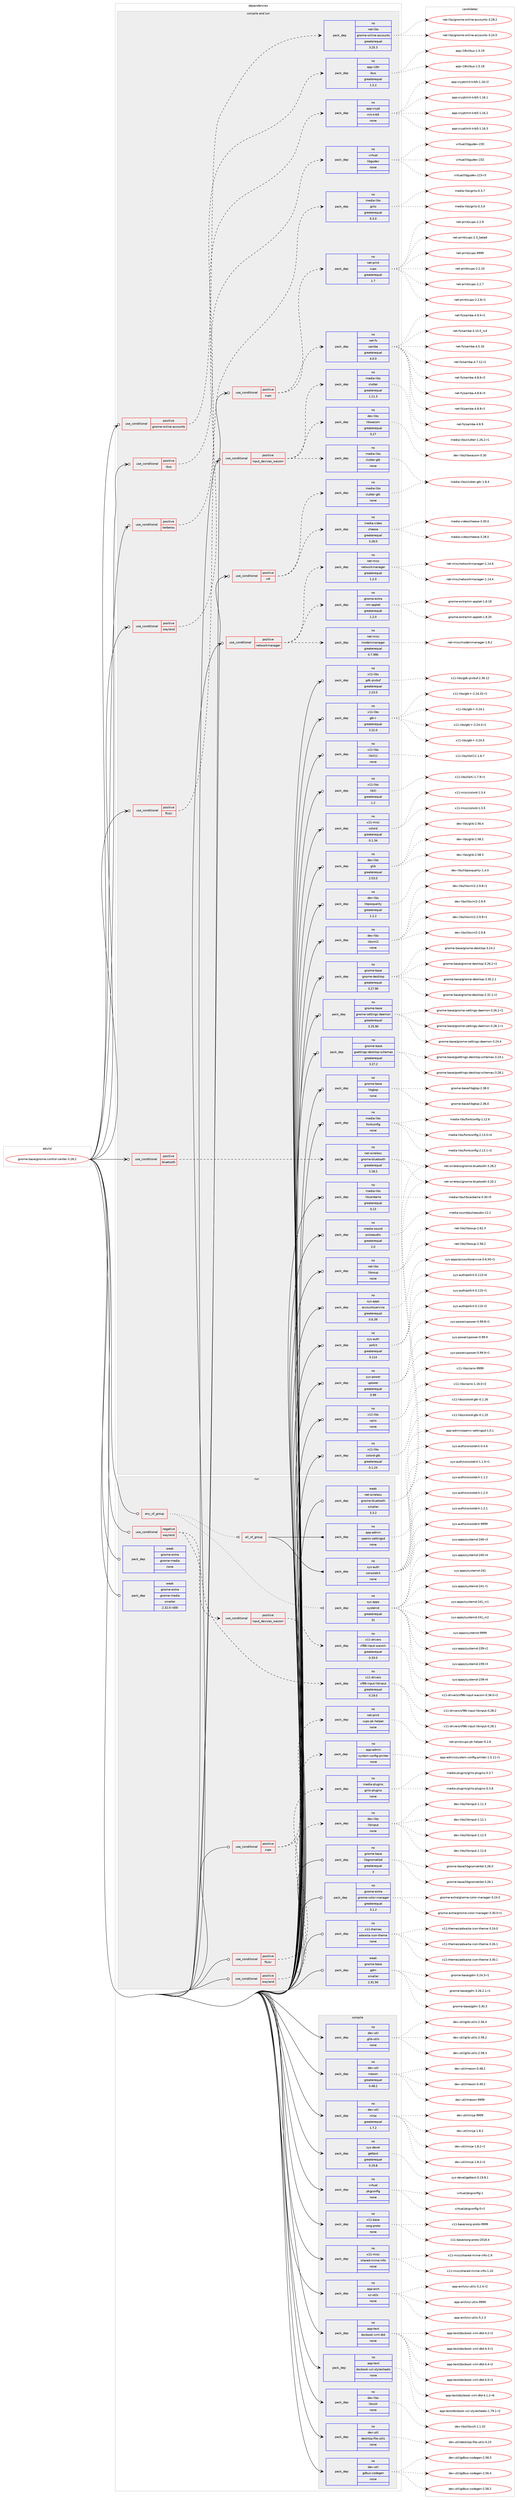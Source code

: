 digraph prolog {

# *************
# Graph options
# *************

newrank=true;
concentrate=true;
compound=true;
graph [rankdir=LR,fontname=Helvetica,fontsize=10,ranksep=1.5];#, ranksep=2.5, nodesep=0.2];
edge  [arrowhead=vee];
node  [fontname=Helvetica,fontsize=10];

# **********
# The ebuild
# **********

subgraph cluster_leftcol {
color=gray;
rank=same;
label=<<i>ebuild</i>>;
id [label="gnome-base/gnome-control-center-3.28.2", color=red, width=4, href="../gnome-base/gnome-control-center-3.28.2.svg"];
}

# ****************
# The dependencies
# ****************

subgraph cluster_midcol {
color=gray;
label=<<i>dependencies</i>>;
subgraph cluster_compile {
fillcolor="#eeeeee";
style=filled;
label=<<i>compile</i>>;
subgraph pack1111437 {
dependency1562979 [label=<<TABLE BORDER="0" CELLBORDER="1" CELLSPACING="0" CELLPADDING="4" WIDTH="220"><TR><TD ROWSPAN="6" CELLPADDING="30">pack_dep</TD></TR><TR><TD WIDTH="110">no</TD></TR><TR><TD>app-arch</TD></TR><TR><TD>xz-utils</TD></TR><TR><TD>none</TD></TR><TR><TD></TD></TR></TABLE>>, shape=none, color=blue];
}
id:e -> dependency1562979:w [weight=20,style="solid",arrowhead="vee"];
subgraph pack1111438 {
dependency1562980 [label=<<TABLE BORDER="0" CELLBORDER="1" CELLSPACING="0" CELLPADDING="4" WIDTH="220"><TR><TD ROWSPAN="6" CELLPADDING="30">pack_dep</TD></TR><TR><TD WIDTH="110">no</TD></TR><TR><TD>app-text</TD></TR><TR><TD>docbook-xml-dtd</TD></TR><TR><TD>none</TD></TR><TR><TD></TD></TR></TABLE>>, shape=none, color=blue];
}
id:e -> dependency1562980:w [weight=20,style="solid",arrowhead="vee"];
subgraph pack1111439 {
dependency1562981 [label=<<TABLE BORDER="0" CELLBORDER="1" CELLSPACING="0" CELLPADDING="4" WIDTH="220"><TR><TD ROWSPAN="6" CELLPADDING="30">pack_dep</TD></TR><TR><TD WIDTH="110">no</TD></TR><TR><TD>app-text</TD></TR><TR><TD>docbook-xsl-stylesheets</TD></TR><TR><TD>none</TD></TR><TR><TD></TD></TR></TABLE>>, shape=none, color=blue];
}
id:e -> dependency1562981:w [weight=20,style="solid",arrowhead="vee"];
subgraph pack1111440 {
dependency1562982 [label=<<TABLE BORDER="0" CELLBORDER="1" CELLSPACING="0" CELLPADDING="4" WIDTH="220"><TR><TD ROWSPAN="6" CELLPADDING="30">pack_dep</TD></TR><TR><TD WIDTH="110">no</TD></TR><TR><TD>dev-libs</TD></TR><TR><TD>libxslt</TD></TR><TR><TD>none</TD></TR><TR><TD></TD></TR></TABLE>>, shape=none, color=blue];
}
id:e -> dependency1562982:w [weight=20,style="solid",arrowhead="vee"];
subgraph pack1111441 {
dependency1562983 [label=<<TABLE BORDER="0" CELLBORDER="1" CELLSPACING="0" CELLPADDING="4" WIDTH="220"><TR><TD ROWSPAN="6" CELLPADDING="30">pack_dep</TD></TR><TR><TD WIDTH="110">no</TD></TR><TR><TD>dev-util</TD></TR><TR><TD>desktop-file-utils</TD></TR><TR><TD>none</TD></TR><TR><TD></TD></TR></TABLE>>, shape=none, color=blue];
}
id:e -> dependency1562983:w [weight=20,style="solid",arrowhead="vee"];
subgraph pack1111442 {
dependency1562984 [label=<<TABLE BORDER="0" CELLBORDER="1" CELLSPACING="0" CELLPADDING="4" WIDTH="220"><TR><TD ROWSPAN="6" CELLPADDING="30">pack_dep</TD></TR><TR><TD WIDTH="110">no</TD></TR><TR><TD>dev-util</TD></TR><TR><TD>gdbus-codegen</TD></TR><TR><TD>none</TD></TR><TR><TD></TD></TR></TABLE>>, shape=none, color=blue];
}
id:e -> dependency1562984:w [weight=20,style="solid",arrowhead="vee"];
subgraph pack1111443 {
dependency1562985 [label=<<TABLE BORDER="0" CELLBORDER="1" CELLSPACING="0" CELLPADDING="4" WIDTH="220"><TR><TD ROWSPAN="6" CELLPADDING="30">pack_dep</TD></TR><TR><TD WIDTH="110">no</TD></TR><TR><TD>dev-util</TD></TR><TR><TD>glib-utils</TD></TR><TR><TD>none</TD></TR><TR><TD></TD></TR></TABLE>>, shape=none, color=blue];
}
id:e -> dependency1562985:w [weight=20,style="solid",arrowhead="vee"];
subgraph pack1111444 {
dependency1562986 [label=<<TABLE BORDER="0" CELLBORDER="1" CELLSPACING="0" CELLPADDING="4" WIDTH="220"><TR><TD ROWSPAN="6" CELLPADDING="30">pack_dep</TD></TR><TR><TD WIDTH="110">no</TD></TR><TR><TD>dev-util</TD></TR><TR><TD>meson</TD></TR><TR><TD>greaterequal</TD></TR><TR><TD>0.48.2</TD></TR></TABLE>>, shape=none, color=blue];
}
id:e -> dependency1562986:w [weight=20,style="solid",arrowhead="vee"];
subgraph pack1111445 {
dependency1562987 [label=<<TABLE BORDER="0" CELLBORDER="1" CELLSPACING="0" CELLPADDING="4" WIDTH="220"><TR><TD ROWSPAN="6" CELLPADDING="30">pack_dep</TD></TR><TR><TD WIDTH="110">no</TD></TR><TR><TD>dev-util</TD></TR><TR><TD>ninja</TD></TR><TR><TD>greaterequal</TD></TR><TR><TD>1.7.2</TD></TR></TABLE>>, shape=none, color=blue];
}
id:e -> dependency1562987:w [weight=20,style="solid",arrowhead="vee"];
subgraph pack1111446 {
dependency1562988 [label=<<TABLE BORDER="0" CELLBORDER="1" CELLSPACING="0" CELLPADDING="4" WIDTH="220"><TR><TD ROWSPAN="6" CELLPADDING="30">pack_dep</TD></TR><TR><TD WIDTH="110">no</TD></TR><TR><TD>sys-devel</TD></TR><TR><TD>gettext</TD></TR><TR><TD>greaterequal</TD></TR><TR><TD>0.19.8</TD></TR></TABLE>>, shape=none, color=blue];
}
id:e -> dependency1562988:w [weight=20,style="solid",arrowhead="vee"];
subgraph pack1111447 {
dependency1562989 [label=<<TABLE BORDER="0" CELLBORDER="1" CELLSPACING="0" CELLPADDING="4" WIDTH="220"><TR><TD ROWSPAN="6" CELLPADDING="30">pack_dep</TD></TR><TR><TD WIDTH="110">no</TD></TR><TR><TD>virtual</TD></TR><TR><TD>pkgconfig</TD></TR><TR><TD>none</TD></TR><TR><TD></TD></TR></TABLE>>, shape=none, color=blue];
}
id:e -> dependency1562989:w [weight=20,style="solid",arrowhead="vee"];
subgraph pack1111448 {
dependency1562990 [label=<<TABLE BORDER="0" CELLBORDER="1" CELLSPACING="0" CELLPADDING="4" WIDTH="220"><TR><TD ROWSPAN="6" CELLPADDING="30">pack_dep</TD></TR><TR><TD WIDTH="110">no</TD></TR><TR><TD>x11-base</TD></TR><TR><TD>xorg-proto</TD></TR><TR><TD>none</TD></TR><TR><TD></TD></TR></TABLE>>, shape=none, color=blue];
}
id:e -> dependency1562990:w [weight=20,style="solid",arrowhead="vee"];
subgraph pack1111449 {
dependency1562991 [label=<<TABLE BORDER="0" CELLBORDER="1" CELLSPACING="0" CELLPADDING="4" WIDTH="220"><TR><TD ROWSPAN="6" CELLPADDING="30">pack_dep</TD></TR><TR><TD WIDTH="110">no</TD></TR><TR><TD>x11-misc</TD></TR><TR><TD>shared-mime-info</TD></TR><TR><TD>none</TD></TR><TR><TD></TD></TR></TABLE>>, shape=none, color=blue];
}
id:e -> dependency1562991:w [weight=20,style="solid",arrowhead="vee"];
}
subgraph cluster_compileandrun {
fillcolor="#eeeeee";
style=filled;
label=<<i>compile and run</i>>;
subgraph cond427420 {
dependency1562992 [label=<<TABLE BORDER="0" CELLBORDER="1" CELLSPACING="0" CELLPADDING="4"><TR><TD ROWSPAN="3" CELLPADDING="10">use_conditional</TD></TR><TR><TD>positive</TD></TR><TR><TD>bluetooth</TD></TR></TABLE>>, shape=none, color=red];
subgraph pack1111450 {
dependency1562993 [label=<<TABLE BORDER="0" CELLBORDER="1" CELLSPACING="0" CELLPADDING="4" WIDTH="220"><TR><TD ROWSPAN="6" CELLPADDING="30">pack_dep</TD></TR><TR><TD WIDTH="110">no</TD></TR><TR><TD>net-wireless</TD></TR><TR><TD>gnome-bluetooth</TD></TR><TR><TD>greaterequal</TD></TR><TR><TD>3.18.2</TD></TR></TABLE>>, shape=none, color=blue];
}
dependency1562992:e -> dependency1562993:w [weight=20,style="dashed",arrowhead="vee"];
}
id:e -> dependency1562992:w [weight=20,style="solid",arrowhead="odotvee"];
subgraph cond427421 {
dependency1562994 [label=<<TABLE BORDER="0" CELLBORDER="1" CELLSPACING="0" CELLPADDING="4"><TR><TD ROWSPAN="3" CELLPADDING="10">use_conditional</TD></TR><TR><TD>positive</TD></TR><TR><TD>cups</TD></TR></TABLE>>, shape=none, color=red];
subgraph pack1111451 {
dependency1562995 [label=<<TABLE BORDER="0" CELLBORDER="1" CELLSPACING="0" CELLPADDING="4" WIDTH="220"><TR><TD ROWSPAN="6" CELLPADDING="30">pack_dep</TD></TR><TR><TD WIDTH="110">no</TD></TR><TR><TD>net-print</TD></TR><TR><TD>cups</TD></TR><TR><TD>greaterequal</TD></TR><TR><TD>1.7</TD></TR></TABLE>>, shape=none, color=blue];
}
dependency1562994:e -> dependency1562995:w [weight=20,style="dashed",arrowhead="vee"];
subgraph pack1111452 {
dependency1562996 [label=<<TABLE BORDER="0" CELLBORDER="1" CELLSPACING="0" CELLPADDING="4" WIDTH="220"><TR><TD ROWSPAN="6" CELLPADDING="30">pack_dep</TD></TR><TR><TD WIDTH="110">no</TD></TR><TR><TD>net-fs</TD></TR><TR><TD>samba</TD></TR><TR><TD>greaterequal</TD></TR><TR><TD>4.0.0</TD></TR></TABLE>>, shape=none, color=blue];
}
dependency1562994:e -> dependency1562996:w [weight=20,style="dashed",arrowhead="vee"];
}
id:e -> dependency1562994:w [weight=20,style="solid",arrowhead="odotvee"];
subgraph cond427422 {
dependency1562997 [label=<<TABLE BORDER="0" CELLBORDER="1" CELLSPACING="0" CELLPADDING="4"><TR><TD ROWSPAN="3" CELLPADDING="10">use_conditional</TD></TR><TR><TD>positive</TD></TR><TR><TD>flickr</TD></TR></TABLE>>, shape=none, color=red];
subgraph pack1111453 {
dependency1562998 [label=<<TABLE BORDER="0" CELLBORDER="1" CELLSPACING="0" CELLPADDING="4" WIDTH="220"><TR><TD ROWSPAN="6" CELLPADDING="30">pack_dep</TD></TR><TR><TD WIDTH="110">no</TD></TR><TR><TD>media-libs</TD></TR><TR><TD>grilo</TD></TR><TR><TD>greaterequal</TD></TR><TR><TD>0.3.0</TD></TR></TABLE>>, shape=none, color=blue];
}
dependency1562997:e -> dependency1562998:w [weight=20,style="dashed",arrowhead="vee"];
}
id:e -> dependency1562997:w [weight=20,style="solid",arrowhead="odotvee"];
subgraph cond427423 {
dependency1562999 [label=<<TABLE BORDER="0" CELLBORDER="1" CELLSPACING="0" CELLPADDING="4"><TR><TD ROWSPAN="3" CELLPADDING="10">use_conditional</TD></TR><TR><TD>positive</TD></TR><TR><TD>gnome-online-accounts</TD></TR></TABLE>>, shape=none, color=red];
subgraph pack1111454 {
dependency1563000 [label=<<TABLE BORDER="0" CELLBORDER="1" CELLSPACING="0" CELLPADDING="4" WIDTH="220"><TR><TD ROWSPAN="6" CELLPADDING="30">pack_dep</TD></TR><TR><TD WIDTH="110">no</TD></TR><TR><TD>net-libs</TD></TR><TR><TD>gnome-online-accounts</TD></TR><TR><TD>greaterequal</TD></TR><TR><TD>3.25.3</TD></TR></TABLE>>, shape=none, color=blue];
}
dependency1562999:e -> dependency1563000:w [weight=20,style="dashed",arrowhead="vee"];
}
id:e -> dependency1562999:w [weight=20,style="solid",arrowhead="odotvee"];
subgraph cond427424 {
dependency1563001 [label=<<TABLE BORDER="0" CELLBORDER="1" CELLSPACING="0" CELLPADDING="4"><TR><TD ROWSPAN="3" CELLPADDING="10">use_conditional</TD></TR><TR><TD>positive</TD></TR><TR><TD>ibus</TD></TR></TABLE>>, shape=none, color=red];
subgraph pack1111455 {
dependency1563002 [label=<<TABLE BORDER="0" CELLBORDER="1" CELLSPACING="0" CELLPADDING="4" WIDTH="220"><TR><TD ROWSPAN="6" CELLPADDING="30">pack_dep</TD></TR><TR><TD WIDTH="110">no</TD></TR><TR><TD>app-i18n</TD></TR><TR><TD>ibus</TD></TR><TR><TD>greaterequal</TD></TR><TR><TD>1.5.2</TD></TR></TABLE>>, shape=none, color=blue];
}
dependency1563001:e -> dependency1563002:w [weight=20,style="dashed",arrowhead="vee"];
}
id:e -> dependency1563001:w [weight=20,style="solid",arrowhead="odotvee"];
subgraph cond427425 {
dependency1563003 [label=<<TABLE BORDER="0" CELLBORDER="1" CELLSPACING="0" CELLPADDING="4"><TR><TD ROWSPAN="3" CELLPADDING="10">use_conditional</TD></TR><TR><TD>positive</TD></TR><TR><TD>input_devices_wacom</TD></TR></TABLE>>, shape=none, color=red];
subgraph pack1111456 {
dependency1563004 [label=<<TABLE BORDER="0" CELLBORDER="1" CELLSPACING="0" CELLPADDING="4" WIDTH="220"><TR><TD ROWSPAN="6" CELLPADDING="30">pack_dep</TD></TR><TR><TD WIDTH="110">no</TD></TR><TR><TD>media-libs</TD></TR><TR><TD>clutter-gtk</TD></TR><TR><TD>none</TD></TR><TR><TD></TD></TR></TABLE>>, shape=none, color=blue];
}
dependency1563003:e -> dependency1563004:w [weight=20,style="dashed",arrowhead="vee"];
subgraph pack1111457 {
dependency1563005 [label=<<TABLE BORDER="0" CELLBORDER="1" CELLSPACING="0" CELLPADDING="4" WIDTH="220"><TR><TD ROWSPAN="6" CELLPADDING="30">pack_dep</TD></TR><TR><TD WIDTH="110">no</TD></TR><TR><TD>dev-libs</TD></TR><TR><TD>libwacom</TD></TR><TR><TD>greaterequal</TD></TR><TR><TD>0.27</TD></TR></TABLE>>, shape=none, color=blue];
}
dependency1563003:e -> dependency1563005:w [weight=20,style="dashed",arrowhead="vee"];
subgraph pack1111458 {
dependency1563006 [label=<<TABLE BORDER="0" CELLBORDER="1" CELLSPACING="0" CELLPADDING="4" WIDTH="220"><TR><TD ROWSPAN="6" CELLPADDING="30">pack_dep</TD></TR><TR><TD WIDTH="110">no</TD></TR><TR><TD>media-libs</TD></TR><TR><TD>clutter</TD></TR><TR><TD>greaterequal</TD></TR><TR><TD>1.11.3</TD></TR></TABLE>>, shape=none, color=blue];
}
dependency1563003:e -> dependency1563006:w [weight=20,style="dashed",arrowhead="vee"];
}
id:e -> dependency1563003:w [weight=20,style="solid",arrowhead="odotvee"];
subgraph cond427426 {
dependency1563007 [label=<<TABLE BORDER="0" CELLBORDER="1" CELLSPACING="0" CELLPADDING="4"><TR><TD ROWSPAN="3" CELLPADDING="10">use_conditional</TD></TR><TR><TD>positive</TD></TR><TR><TD>kerberos</TD></TR></TABLE>>, shape=none, color=red];
subgraph pack1111459 {
dependency1563008 [label=<<TABLE BORDER="0" CELLBORDER="1" CELLSPACING="0" CELLPADDING="4" WIDTH="220"><TR><TD ROWSPAN="6" CELLPADDING="30">pack_dep</TD></TR><TR><TD WIDTH="110">no</TD></TR><TR><TD>app-crypt</TD></TR><TR><TD>mit-krb5</TD></TR><TR><TD>none</TD></TR><TR><TD></TD></TR></TABLE>>, shape=none, color=blue];
}
dependency1563007:e -> dependency1563008:w [weight=20,style="dashed",arrowhead="vee"];
}
id:e -> dependency1563007:w [weight=20,style="solid",arrowhead="odotvee"];
subgraph cond427427 {
dependency1563009 [label=<<TABLE BORDER="0" CELLBORDER="1" CELLSPACING="0" CELLPADDING="4"><TR><TD ROWSPAN="3" CELLPADDING="10">use_conditional</TD></TR><TR><TD>positive</TD></TR><TR><TD>networkmanager</TD></TR></TABLE>>, shape=none, color=red];
subgraph pack1111460 {
dependency1563010 [label=<<TABLE BORDER="0" CELLBORDER="1" CELLSPACING="0" CELLPADDING="4" WIDTH="220"><TR><TD ROWSPAN="6" CELLPADDING="30">pack_dep</TD></TR><TR><TD WIDTH="110">no</TD></TR><TR><TD>gnome-extra</TD></TR><TR><TD>nm-applet</TD></TR><TR><TD>greaterequal</TD></TR><TR><TD>1.2.0</TD></TR></TABLE>>, shape=none, color=blue];
}
dependency1563009:e -> dependency1563010:w [weight=20,style="dashed",arrowhead="vee"];
subgraph pack1111461 {
dependency1563011 [label=<<TABLE BORDER="0" CELLBORDER="1" CELLSPACING="0" CELLPADDING="4" WIDTH="220"><TR><TD ROWSPAN="6" CELLPADDING="30">pack_dep</TD></TR><TR><TD WIDTH="110">no</TD></TR><TR><TD>net-misc</TD></TR><TR><TD>networkmanager</TD></TR><TR><TD>greaterequal</TD></TR><TR><TD>1.2.0</TD></TR></TABLE>>, shape=none, color=blue];
}
dependency1563009:e -> dependency1563011:w [weight=20,style="dashed",arrowhead="vee"];
subgraph pack1111462 {
dependency1563012 [label=<<TABLE BORDER="0" CELLBORDER="1" CELLSPACING="0" CELLPADDING="4" WIDTH="220"><TR><TD ROWSPAN="6" CELLPADDING="30">pack_dep</TD></TR><TR><TD WIDTH="110">no</TD></TR><TR><TD>net-misc</TD></TR><TR><TD>modemmanager</TD></TR><TR><TD>greaterequal</TD></TR><TR><TD>0.7.990</TD></TR></TABLE>>, shape=none, color=blue];
}
dependency1563009:e -> dependency1563012:w [weight=20,style="dashed",arrowhead="vee"];
}
id:e -> dependency1563009:w [weight=20,style="solid",arrowhead="odotvee"];
subgraph cond427428 {
dependency1563013 [label=<<TABLE BORDER="0" CELLBORDER="1" CELLSPACING="0" CELLPADDING="4"><TR><TD ROWSPAN="3" CELLPADDING="10">use_conditional</TD></TR><TR><TD>positive</TD></TR><TR><TD>v4l</TD></TR></TABLE>>, shape=none, color=red];
subgraph pack1111463 {
dependency1563014 [label=<<TABLE BORDER="0" CELLBORDER="1" CELLSPACING="0" CELLPADDING="4" WIDTH="220"><TR><TD ROWSPAN="6" CELLPADDING="30">pack_dep</TD></TR><TR><TD WIDTH="110">no</TD></TR><TR><TD>media-libs</TD></TR><TR><TD>clutter-gtk</TD></TR><TR><TD>none</TD></TR><TR><TD></TD></TR></TABLE>>, shape=none, color=blue];
}
dependency1563013:e -> dependency1563014:w [weight=20,style="dashed",arrowhead="vee"];
subgraph pack1111464 {
dependency1563015 [label=<<TABLE BORDER="0" CELLBORDER="1" CELLSPACING="0" CELLPADDING="4" WIDTH="220"><TR><TD ROWSPAN="6" CELLPADDING="30">pack_dep</TD></TR><TR><TD WIDTH="110">no</TD></TR><TR><TD>media-video</TD></TR><TR><TD>cheese</TD></TR><TR><TD>greaterequal</TD></TR><TR><TD>3.28.0</TD></TR></TABLE>>, shape=none, color=blue];
}
dependency1563013:e -> dependency1563015:w [weight=20,style="dashed",arrowhead="vee"];
}
id:e -> dependency1563013:w [weight=20,style="solid",arrowhead="odotvee"];
subgraph cond427429 {
dependency1563016 [label=<<TABLE BORDER="0" CELLBORDER="1" CELLSPACING="0" CELLPADDING="4"><TR><TD ROWSPAN="3" CELLPADDING="10">use_conditional</TD></TR><TR><TD>positive</TD></TR><TR><TD>wayland</TD></TR></TABLE>>, shape=none, color=red];
subgraph pack1111465 {
dependency1563017 [label=<<TABLE BORDER="0" CELLBORDER="1" CELLSPACING="0" CELLPADDING="4" WIDTH="220"><TR><TD ROWSPAN="6" CELLPADDING="30">pack_dep</TD></TR><TR><TD WIDTH="110">no</TD></TR><TR><TD>virtual</TD></TR><TR><TD>libgudev</TD></TR><TR><TD>none</TD></TR><TR><TD></TD></TR></TABLE>>, shape=none, color=blue];
}
dependency1563016:e -> dependency1563017:w [weight=20,style="dashed",arrowhead="vee"];
}
id:e -> dependency1563016:w [weight=20,style="solid",arrowhead="odotvee"];
subgraph pack1111466 {
dependency1563018 [label=<<TABLE BORDER="0" CELLBORDER="1" CELLSPACING="0" CELLPADDING="4" WIDTH="220"><TR><TD ROWSPAN="6" CELLPADDING="30">pack_dep</TD></TR><TR><TD WIDTH="110">no</TD></TR><TR><TD>dev-libs</TD></TR><TR><TD>glib</TD></TR><TR><TD>greaterequal</TD></TR><TR><TD>2.53.0</TD></TR></TABLE>>, shape=none, color=blue];
}
id:e -> dependency1563018:w [weight=20,style="solid",arrowhead="odotvee"];
subgraph pack1111467 {
dependency1563019 [label=<<TABLE BORDER="0" CELLBORDER="1" CELLSPACING="0" CELLPADDING="4" WIDTH="220"><TR><TD ROWSPAN="6" CELLPADDING="30">pack_dep</TD></TR><TR><TD WIDTH="110">no</TD></TR><TR><TD>dev-libs</TD></TR><TR><TD>libpwquality</TD></TR><TR><TD>greaterequal</TD></TR><TR><TD>1.2.2</TD></TR></TABLE>>, shape=none, color=blue];
}
id:e -> dependency1563019:w [weight=20,style="solid",arrowhead="odotvee"];
subgraph pack1111468 {
dependency1563020 [label=<<TABLE BORDER="0" CELLBORDER="1" CELLSPACING="0" CELLPADDING="4" WIDTH="220"><TR><TD ROWSPAN="6" CELLPADDING="30">pack_dep</TD></TR><TR><TD WIDTH="110">no</TD></TR><TR><TD>dev-libs</TD></TR><TR><TD>libxml2</TD></TR><TR><TD>none</TD></TR><TR><TD></TD></TR></TABLE>>, shape=none, color=blue];
}
id:e -> dependency1563020:w [weight=20,style="solid",arrowhead="odotvee"];
subgraph pack1111469 {
dependency1563021 [label=<<TABLE BORDER="0" CELLBORDER="1" CELLSPACING="0" CELLPADDING="4" WIDTH="220"><TR><TD ROWSPAN="6" CELLPADDING="30">pack_dep</TD></TR><TR><TD WIDTH="110">no</TD></TR><TR><TD>gnome-base</TD></TR><TR><TD>gnome-desktop</TD></TR><TR><TD>greaterequal</TD></TR><TR><TD>3.27.90</TD></TR></TABLE>>, shape=none, color=blue];
}
id:e -> dependency1563021:w [weight=20,style="solid",arrowhead="odotvee"];
subgraph pack1111470 {
dependency1563022 [label=<<TABLE BORDER="0" CELLBORDER="1" CELLSPACING="0" CELLPADDING="4" WIDTH="220"><TR><TD ROWSPAN="6" CELLPADDING="30">pack_dep</TD></TR><TR><TD WIDTH="110">no</TD></TR><TR><TD>gnome-base</TD></TR><TR><TD>gnome-settings-daemon</TD></TR><TR><TD>greaterequal</TD></TR><TR><TD>3.25.90</TD></TR></TABLE>>, shape=none, color=blue];
}
id:e -> dependency1563022:w [weight=20,style="solid",arrowhead="odotvee"];
subgraph pack1111471 {
dependency1563023 [label=<<TABLE BORDER="0" CELLBORDER="1" CELLSPACING="0" CELLPADDING="4" WIDTH="220"><TR><TD ROWSPAN="6" CELLPADDING="30">pack_dep</TD></TR><TR><TD WIDTH="110">no</TD></TR><TR><TD>gnome-base</TD></TR><TR><TD>gsettings-desktop-schemas</TD></TR><TR><TD>greaterequal</TD></TR><TR><TD>3.27.2</TD></TR></TABLE>>, shape=none, color=blue];
}
id:e -> dependency1563023:w [weight=20,style="solid",arrowhead="odotvee"];
subgraph pack1111472 {
dependency1563024 [label=<<TABLE BORDER="0" CELLBORDER="1" CELLSPACING="0" CELLPADDING="4" WIDTH="220"><TR><TD ROWSPAN="6" CELLPADDING="30">pack_dep</TD></TR><TR><TD WIDTH="110">no</TD></TR><TR><TD>gnome-base</TD></TR><TR><TD>libgtop</TD></TR><TR><TD>none</TD></TR><TR><TD></TD></TR></TABLE>>, shape=none, color=blue];
}
id:e -> dependency1563024:w [weight=20,style="solid",arrowhead="odotvee"];
subgraph pack1111473 {
dependency1563025 [label=<<TABLE BORDER="0" CELLBORDER="1" CELLSPACING="0" CELLPADDING="4" WIDTH="220"><TR><TD ROWSPAN="6" CELLPADDING="30">pack_dep</TD></TR><TR><TD WIDTH="110">no</TD></TR><TR><TD>media-libs</TD></TR><TR><TD>fontconfig</TD></TR><TR><TD>none</TD></TR><TR><TD></TD></TR></TABLE>>, shape=none, color=blue];
}
id:e -> dependency1563025:w [weight=20,style="solid",arrowhead="odotvee"];
subgraph pack1111474 {
dependency1563026 [label=<<TABLE BORDER="0" CELLBORDER="1" CELLSPACING="0" CELLPADDING="4" WIDTH="220"><TR><TD ROWSPAN="6" CELLPADDING="30">pack_dep</TD></TR><TR><TD WIDTH="110">no</TD></TR><TR><TD>media-libs</TD></TR><TR><TD>libcanberra</TD></TR><TR><TD>greaterequal</TD></TR><TR><TD>0.13</TD></TR></TABLE>>, shape=none, color=blue];
}
id:e -> dependency1563026:w [weight=20,style="solid",arrowhead="odotvee"];
subgraph pack1111475 {
dependency1563027 [label=<<TABLE BORDER="0" CELLBORDER="1" CELLSPACING="0" CELLPADDING="4" WIDTH="220"><TR><TD ROWSPAN="6" CELLPADDING="30">pack_dep</TD></TR><TR><TD WIDTH="110">no</TD></TR><TR><TD>media-sound</TD></TR><TR><TD>pulseaudio</TD></TR><TR><TD>greaterequal</TD></TR><TR><TD>2.0</TD></TR></TABLE>>, shape=none, color=blue];
}
id:e -> dependency1563027:w [weight=20,style="solid",arrowhead="odotvee"];
subgraph pack1111476 {
dependency1563028 [label=<<TABLE BORDER="0" CELLBORDER="1" CELLSPACING="0" CELLPADDING="4" WIDTH="220"><TR><TD ROWSPAN="6" CELLPADDING="30">pack_dep</TD></TR><TR><TD WIDTH="110">no</TD></TR><TR><TD>net-libs</TD></TR><TR><TD>libsoup</TD></TR><TR><TD>none</TD></TR><TR><TD></TD></TR></TABLE>>, shape=none, color=blue];
}
id:e -> dependency1563028:w [weight=20,style="solid",arrowhead="odotvee"];
subgraph pack1111477 {
dependency1563029 [label=<<TABLE BORDER="0" CELLBORDER="1" CELLSPACING="0" CELLPADDING="4" WIDTH="220"><TR><TD ROWSPAN="6" CELLPADDING="30">pack_dep</TD></TR><TR><TD WIDTH="110">no</TD></TR><TR><TD>sys-apps</TD></TR><TR><TD>accountsservice</TD></TR><TR><TD>greaterequal</TD></TR><TR><TD>0.6.39</TD></TR></TABLE>>, shape=none, color=blue];
}
id:e -> dependency1563029:w [weight=20,style="solid",arrowhead="odotvee"];
subgraph pack1111478 {
dependency1563030 [label=<<TABLE BORDER="0" CELLBORDER="1" CELLSPACING="0" CELLPADDING="4" WIDTH="220"><TR><TD ROWSPAN="6" CELLPADDING="30">pack_dep</TD></TR><TR><TD WIDTH="110">no</TD></TR><TR><TD>sys-auth</TD></TR><TR><TD>polkit</TD></TR><TR><TD>greaterequal</TD></TR><TR><TD>0.114</TD></TR></TABLE>>, shape=none, color=blue];
}
id:e -> dependency1563030:w [weight=20,style="solid",arrowhead="odotvee"];
subgraph pack1111479 {
dependency1563031 [label=<<TABLE BORDER="0" CELLBORDER="1" CELLSPACING="0" CELLPADDING="4" WIDTH="220"><TR><TD ROWSPAN="6" CELLPADDING="30">pack_dep</TD></TR><TR><TD WIDTH="110">no</TD></TR><TR><TD>sys-power</TD></TR><TR><TD>upower</TD></TR><TR><TD>greaterequal</TD></TR><TR><TD>0.99</TD></TR></TABLE>>, shape=none, color=blue];
}
id:e -> dependency1563031:w [weight=20,style="solid",arrowhead="odotvee"];
subgraph pack1111480 {
dependency1563032 [label=<<TABLE BORDER="0" CELLBORDER="1" CELLSPACING="0" CELLPADDING="4" WIDTH="220"><TR><TD ROWSPAN="6" CELLPADDING="30">pack_dep</TD></TR><TR><TD WIDTH="110">no</TD></TR><TR><TD>x11-libs</TD></TR><TR><TD>cairo</TD></TR><TR><TD>none</TD></TR><TR><TD></TD></TR></TABLE>>, shape=none, color=blue];
}
id:e -> dependency1563032:w [weight=20,style="solid",arrowhead="odotvee"];
subgraph pack1111481 {
dependency1563033 [label=<<TABLE BORDER="0" CELLBORDER="1" CELLSPACING="0" CELLPADDING="4" WIDTH="220"><TR><TD ROWSPAN="6" CELLPADDING="30">pack_dep</TD></TR><TR><TD WIDTH="110">no</TD></TR><TR><TD>x11-libs</TD></TR><TR><TD>colord-gtk</TD></TR><TR><TD>greaterequal</TD></TR><TR><TD>0.1.24</TD></TR></TABLE>>, shape=none, color=blue];
}
id:e -> dependency1563033:w [weight=20,style="solid",arrowhead="odotvee"];
subgraph pack1111482 {
dependency1563034 [label=<<TABLE BORDER="0" CELLBORDER="1" CELLSPACING="0" CELLPADDING="4" WIDTH="220"><TR><TD ROWSPAN="6" CELLPADDING="30">pack_dep</TD></TR><TR><TD WIDTH="110">no</TD></TR><TR><TD>x11-libs</TD></TR><TR><TD>gdk-pixbuf</TD></TR><TR><TD>greaterequal</TD></TR><TR><TD>2.23.0</TD></TR></TABLE>>, shape=none, color=blue];
}
id:e -> dependency1563034:w [weight=20,style="solid",arrowhead="odotvee"];
subgraph pack1111483 {
dependency1563035 [label=<<TABLE BORDER="0" CELLBORDER="1" CELLSPACING="0" CELLPADDING="4" WIDTH="220"><TR><TD ROWSPAN="6" CELLPADDING="30">pack_dep</TD></TR><TR><TD WIDTH="110">no</TD></TR><TR><TD>x11-libs</TD></TR><TR><TD>gtk+</TD></TR><TR><TD>greaterequal</TD></TR><TR><TD>3.22.0</TD></TR></TABLE>>, shape=none, color=blue];
}
id:e -> dependency1563035:w [weight=20,style="solid",arrowhead="odotvee"];
subgraph pack1111484 {
dependency1563036 [label=<<TABLE BORDER="0" CELLBORDER="1" CELLSPACING="0" CELLPADDING="4" WIDTH="220"><TR><TD ROWSPAN="6" CELLPADDING="30">pack_dep</TD></TR><TR><TD WIDTH="110">no</TD></TR><TR><TD>x11-libs</TD></TR><TR><TD>libX11</TD></TR><TR><TD>none</TD></TR><TR><TD></TD></TR></TABLE>>, shape=none, color=blue];
}
id:e -> dependency1563036:w [weight=20,style="solid",arrowhead="odotvee"];
subgraph pack1111485 {
dependency1563037 [label=<<TABLE BORDER="0" CELLBORDER="1" CELLSPACING="0" CELLPADDING="4" WIDTH="220"><TR><TD ROWSPAN="6" CELLPADDING="30">pack_dep</TD></TR><TR><TD WIDTH="110">no</TD></TR><TR><TD>x11-libs</TD></TR><TR><TD>libXi</TD></TR><TR><TD>greaterequal</TD></TR><TR><TD>1.2</TD></TR></TABLE>>, shape=none, color=blue];
}
id:e -> dependency1563037:w [weight=20,style="solid",arrowhead="odotvee"];
subgraph pack1111486 {
dependency1563038 [label=<<TABLE BORDER="0" CELLBORDER="1" CELLSPACING="0" CELLPADDING="4" WIDTH="220"><TR><TD ROWSPAN="6" CELLPADDING="30">pack_dep</TD></TR><TR><TD WIDTH="110">no</TD></TR><TR><TD>x11-misc</TD></TR><TR><TD>colord</TD></TR><TR><TD>greaterequal</TD></TR><TR><TD>0.1.34</TD></TR></TABLE>>, shape=none, color=blue];
}
id:e -> dependency1563038:w [weight=20,style="solid",arrowhead="odotvee"];
}
subgraph cluster_run {
fillcolor="#eeeeee";
style=filled;
label=<<i>run</i>>;
subgraph any23524 {
dependency1563039 [label=<<TABLE BORDER="0" CELLBORDER="1" CELLSPACING="0" CELLPADDING="4"><TR><TD CELLPADDING="10">any_of_group</TD></TR></TABLE>>, shape=none, color=red];subgraph pack1111487 {
dependency1563040 [label=<<TABLE BORDER="0" CELLBORDER="1" CELLSPACING="0" CELLPADDING="4" WIDTH="220"><TR><TD ROWSPAN="6" CELLPADDING="30">pack_dep</TD></TR><TR><TD WIDTH="110">no</TD></TR><TR><TD>sys-apps</TD></TR><TR><TD>systemd</TD></TR><TR><TD>greaterequal</TD></TR><TR><TD>31</TD></TR></TABLE>>, shape=none, color=blue];
}
dependency1563039:e -> dependency1563040:w [weight=20,style="dotted",arrowhead="oinv"];
subgraph all601 {
dependency1563041 [label=<<TABLE BORDER="0" CELLBORDER="1" CELLSPACING="0" CELLPADDING="4"><TR><TD CELLPADDING="10">all_of_group</TD></TR></TABLE>>, shape=none, color=red];subgraph pack1111488 {
dependency1563042 [label=<<TABLE BORDER="0" CELLBORDER="1" CELLSPACING="0" CELLPADDING="4" WIDTH="220"><TR><TD ROWSPAN="6" CELLPADDING="30">pack_dep</TD></TR><TR><TD WIDTH="110">no</TD></TR><TR><TD>app-admin</TD></TR><TR><TD>openrc-settingsd</TD></TR><TR><TD>none</TD></TR><TR><TD></TD></TR></TABLE>>, shape=none, color=blue];
}
dependency1563041:e -> dependency1563042:w [weight=20,style="solid",arrowhead="inv"];
subgraph pack1111489 {
dependency1563043 [label=<<TABLE BORDER="0" CELLBORDER="1" CELLSPACING="0" CELLPADDING="4" WIDTH="220"><TR><TD ROWSPAN="6" CELLPADDING="30">pack_dep</TD></TR><TR><TD WIDTH="110">no</TD></TR><TR><TD>sys-auth</TD></TR><TR><TD>consolekit</TD></TR><TR><TD>none</TD></TR><TR><TD></TD></TR></TABLE>>, shape=none, color=blue];
}
dependency1563041:e -> dependency1563043:w [weight=20,style="solid",arrowhead="inv"];
}
dependency1563039:e -> dependency1563041:w [weight=20,style="dotted",arrowhead="oinv"];
}
id:e -> dependency1563039:w [weight=20,style="solid",arrowhead="odot"];
subgraph cond427430 {
dependency1563044 [label=<<TABLE BORDER="0" CELLBORDER="1" CELLSPACING="0" CELLPADDING="4"><TR><TD ROWSPAN="3" CELLPADDING="10">use_conditional</TD></TR><TR><TD>negative</TD></TR><TR><TD>wayland</TD></TR></TABLE>>, shape=none, color=red];
subgraph pack1111490 {
dependency1563045 [label=<<TABLE BORDER="0" CELLBORDER="1" CELLSPACING="0" CELLPADDING="4" WIDTH="220"><TR><TD ROWSPAN="6" CELLPADDING="30">pack_dep</TD></TR><TR><TD WIDTH="110">no</TD></TR><TR><TD>x11-drivers</TD></TR><TR><TD>xf86-input-libinput</TD></TR><TR><TD>greaterequal</TD></TR><TR><TD>0.19.0</TD></TR></TABLE>>, shape=none, color=blue];
}
dependency1563044:e -> dependency1563045:w [weight=20,style="dashed",arrowhead="vee"];
subgraph cond427431 {
dependency1563046 [label=<<TABLE BORDER="0" CELLBORDER="1" CELLSPACING="0" CELLPADDING="4"><TR><TD ROWSPAN="3" CELLPADDING="10">use_conditional</TD></TR><TR><TD>positive</TD></TR><TR><TD>input_devices_wacom</TD></TR></TABLE>>, shape=none, color=red];
subgraph pack1111491 {
dependency1563047 [label=<<TABLE BORDER="0" CELLBORDER="1" CELLSPACING="0" CELLPADDING="4" WIDTH="220"><TR><TD ROWSPAN="6" CELLPADDING="30">pack_dep</TD></TR><TR><TD WIDTH="110">no</TD></TR><TR><TD>x11-drivers</TD></TR><TR><TD>xf86-input-wacom</TD></TR><TR><TD>greaterequal</TD></TR><TR><TD>0.33.0</TD></TR></TABLE>>, shape=none, color=blue];
}
dependency1563046:e -> dependency1563047:w [weight=20,style="dashed",arrowhead="vee"];
}
dependency1563044:e -> dependency1563046:w [weight=20,style="dashed",arrowhead="vee"];
}
id:e -> dependency1563044:w [weight=20,style="solid",arrowhead="odot"];
subgraph cond427432 {
dependency1563048 [label=<<TABLE BORDER="0" CELLBORDER="1" CELLSPACING="0" CELLPADDING="4"><TR><TD ROWSPAN="3" CELLPADDING="10">use_conditional</TD></TR><TR><TD>positive</TD></TR><TR><TD>cups</TD></TR></TABLE>>, shape=none, color=red];
subgraph pack1111492 {
dependency1563049 [label=<<TABLE BORDER="0" CELLBORDER="1" CELLSPACING="0" CELLPADDING="4" WIDTH="220"><TR><TD ROWSPAN="6" CELLPADDING="30">pack_dep</TD></TR><TR><TD WIDTH="110">no</TD></TR><TR><TD>app-admin</TD></TR><TR><TD>system-config-printer</TD></TR><TR><TD>none</TD></TR><TR><TD></TD></TR></TABLE>>, shape=none, color=blue];
}
dependency1563048:e -> dependency1563049:w [weight=20,style="dashed",arrowhead="vee"];
subgraph pack1111493 {
dependency1563050 [label=<<TABLE BORDER="0" CELLBORDER="1" CELLSPACING="0" CELLPADDING="4" WIDTH="220"><TR><TD ROWSPAN="6" CELLPADDING="30">pack_dep</TD></TR><TR><TD WIDTH="110">no</TD></TR><TR><TD>net-print</TD></TR><TR><TD>cups-pk-helper</TD></TR><TR><TD>none</TD></TR><TR><TD></TD></TR></TABLE>>, shape=none, color=blue];
}
dependency1563048:e -> dependency1563050:w [weight=20,style="dashed",arrowhead="vee"];
}
id:e -> dependency1563048:w [weight=20,style="solid",arrowhead="odot"];
subgraph cond427433 {
dependency1563051 [label=<<TABLE BORDER="0" CELLBORDER="1" CELLSPACING="0" CELLPADDING="4"><TR><TD ROWSPAN="3" CELLPADDING="10">use_conditional</TD></TR><TR><TD>positive</TD></TR><TR><TD>flickr</TD></TR></TABLE>>, shape=none, color=red];
subgraph pack1111494 {
dependency1563052 [label=<<TABLE BORDER="0" CELLBORDER="1" CELLSPACING="0" CELLPADDING="4" WIDTH="220"><TR><TD ROWSPAN="6" CELLPADDING="30">pack_dep</TD></TR><TR><TD WIDTH="110">no</TD></TR><TR><TD>media-plugins</TD></TR><TR><TD>grilo-plugins</TD></TR><TR><TD>none</TD></TR><TR><TD></TD></TR></TABLE>>, shape=none, color=blue];
}
dependency1563051:e -> dependency1563052:w [weight=20,style="dashed",arrowhead="vee"];
}
id:e -> dependency1563051:w [weight=20,style="solid",arrowhead="odot"];
subgraph cond427434 {
dependency1563053 [label=<<TABLE BORDER="0" CELLBORDER="1" CELLSPACING="0" CELLPADDING="4"><TR><TD ROWSPAN="3" CELLPADDING="10">use_conditional</TD></TR><TR><TD>positive</TD></TR><TR><TD>wayland</TD></TR></TABLE>>, shape=none, color=red];
subgraph pack1111495 {
dependency1563054 [label=<<TABLE BORDER="0" CELLBORDER="1" CELLSPACING="0" CELLPADDING="4" WIDTH="220"><TR><TD ROWSPAN="6" CELLPADDING="30">pack_dep</TD></TR><TR><TD WIDTH="110">no</TD></TR><TR><TD>dev-libs</TD></TR><TR><TD>libinput</TD></TR><TR><TD>none</TD></TR><TR><TD></TD></TR></TABLE>>, shape=none, color=blue];
}
dependency1563053:e -> dependency1563054:w [weight=20,style="dashed",arrowhead="vee"];
}
id:e -> dependency1563053:w [weight=20,style="solid",arrowhead="odot"];
subgraph pack1111496 {
dependency1563055 [label=<<TABLE BORDER="0" CELLBORDER="1" CELLSPACING="0" CELLPADDING="4" WIDTH="220"><TR><TD ROWSPAN="6" CELLPADDING="30">pack_dep</TD></TR><TR><TD WIDTH="110">no</TD></TR><TR><TD>gnome-base</TD></TR><TR><TD>libgnomekbd</TD></TR><TR><TD>greaterequal</TD></TR><TR><TD>3</TD></TR></TABLE>>, shape=none, color=blue];
}
id:e -> dependency1563055:w [weight=20,style="solid",arrowhead="odot"];
subgraph pack1111497 {
dependency1563056 [label=<<TABLE BORDER="0" CELLBORDER="1" CELLSPACING="0" CELLPADDING="4" WIDTH="220"><TR><TD ROWSPAN="6" CELLPADDING="30">pack_dep</TD></TR><TR><TD WIDTH="110">no</TD></TR><TR><TD>gnome-extra</TD></TR><TR><TD>gnome-color-manager</TD></TR><TR><TD>greaterequal</TD></TR><TR><TD>3.1.2</TD></TR></TABLE>>, shape=none, color=blue];
}
id:e -> dependency1563056:w [weight=20,style="solid",arrowhead="odot"];
subgraph pack1111498 {
dependency1563057 [label=<<TABLE BORDER="0" CELLBORDER="1" CELLSPACING="0" CELLPADDING="4" WIDTH="220"><TR><TD ROWSPAN="6" CELLPADDING="30">pack_dep</TD></TR><TR><TD WIDTH="110">no</TD></TR><TR><TD>x11-themes</TD></TR><TR><TD>adwaita-icon-theme</TD></TR><TR><TD>none</TD></TR><TR><TD></TD></TR></TABLE>>, shape=none, color=blue];
}
id:e -> dependency1563057:w [weight=20,style="solid",arrowhead="odot"];
subgraph pack1111499 {
dependency1563058 [label=<<TABLE BORDER="0" CELLBORDER="1" CELLSPACING="0" CELLPADDING="4" WIDTH="220"><TR><TD ROWSPAN="6" CELLPADDING="30">pack_dep</TD></TR><TR><TD WIDTH="110">weak</TD></TR><TR><TD>gnome-base</TD></TR><TR><TD>gdm</TD></TR><TR><TD>smaller</TD></TR><TR><TD>2.91.94</TD></TR></TABLE>>, shape=none, color=blue];
}
id:e -> dependency1563058:w [weight=20,style="solid",arrowhead="odot"];
subgraph pack1111500 {
dependency1563059 [label=<<TABLE BORDER="0" CELLBORDER="1" CELLSPACING="0" CELLPADDING="4" WIDTH="220"><TR><TD ROWSPAN="6" CELLPADDING="30">pack_dep</TD></TR><TR><TD WIDTH="110">weak</TD></TR><TR><TD>gnome-extra</TD></TR><TR><TD>gnome-media</TD></TR><TR><TD>none</TD></TR><TR><TD></TD></TR></TABLE>>, shape=none, color=blue];
}
id:e -> dependency1563059:w [weight=20,style="solid",arrowhead="odot"];
subgraph pack1111501 {
dependency1563060 [label=<<TABLE BORDER="0" CELLBORDER="1" CELLSPACING="0" CELLPADDING="4" WIDTH="220"><TR><TD ROWSPAN="6" CELLPADDING="30">pack_dep</TD></TR><TR><TD WIDTH="110">weak</TD></TR><TR><TD>gnome-extra</TD></TR><TR><TD>gnome-media</TD></TR><TR><TD>smaller</TD></TR><TR><TD>2.32.0-r300</TD></TR></TABLE>>, shape=none, color=blue];
}
id:e -> dependency1563060:w [weight=20,style="solid",arrowhead="odot"];
subgraph pack1111502 {
dependency1563061 [label=<<TABLE BORDER="0" CELLBORDER="1" CELLSPACING="0" CELLPADDING="4" WIDTH="220"><TR><TD ROWSPAN="6" CELLPADDING="30">pack_dep</TD></TR><TR><TD WIDTH="110">weak</TD></TR><TR><TD>net-wireless</TD></TR><TR><TD>gnome-bluetooth</TD></TR><TR><TD>smaller</TD></TR><TR><TD>3.3.2</TD></TR></TABLE>>, shape=none, color=blue];
}
id:e -> dependency1563061:w [weight=20,style="solid",arrowhead="odot"];
}
}

# **************
# The candidates
# **************

subgraph cluster_choices {
rank=same;
color=gray;
label=<<i>candidates</i>>;

subgraph choice1111437 {
color=black;
nodesep=1;
choice971121124597114991044712012245117116105108115455346504651 [label="app-arch/xz-utils-5.2.3", color=red, width=4,href="../app-arch/xz-utils-5.2.3.svg"];
choice9711211245971149910447120122451171161051081154553465046524511450 [label="app-arch/xz-utils-5.2.4-r2", color=red, width=4,href="../app-arch/xz-utils-5.2.4-r2.svg"];
choice9711211245971149910447120122451171161051081154557575757 [label="app-arch/xz-utils-9999", color=red, width=4,href="../app-arch/xz-utils-9999.svg"];
dependency1562979:e -> choice971121124597114991044712012245117116105108115455346504651:w [style=dotted,weight="100"];
dependency1562979:e -> choice9711211245971149910447120122451171161051081154553465046524511450:w [style=dotted,weight="100"];
dependency1562979:e -> choice9711211245971149910447120122451171161051081154557575757:w [style=dotted,weight="100"];
}
subgraph choice1111438 {
color=black;
nodesep=1;
choice971121124511610112011647100111999811111110745120109108451001161004552464946504511454 [label="app-text/docbook-xml-dtd-4.1.2-r6", color=red, width=4,href="../app-text/docbook-xml-dtd-4.1.2-r6.svg"];
choice97112112451161011201164710011199981111111074512010910845100116100455246504511450 [label="app-text/docbook-xml-dtd-4.2-r2", color=red, width=4,href="../app-text/docbook-xml-dtd-4.2-r2.svg"];
choice97112112451161011201164710011199981111111074512010910845100116100455246514511449 [label="app-text/docbook-xml-dtd-4.3-r1", color=red, width=4,href="../app-text/docbook-xml-dtd-4.3-r1.svg"];
choice97112112451161011201164710011199981111111074512010910845100116100455246524511450 [label="app-text/docbook-xml-dtd-4.4-r2", color=red, width=4,href="../app-text/docbook-xml-dtd-4.4-r2.svg"];
choice97112112451161011201164710011199981111111074512010910845100116100455246534511449 [label="app-text/docbook-xml-dtd-4.5-r1", color=red, width=4,href="../app-text/docbook-xml-dtd-4.5-r1.svg"];
dependency1562980:e -> choice971121124511610112011647100111999811111110745120109108451001161004552464946504511454:w [style=dotted,weight="100"];
dependency1562980:e -> choice97112112451161011201164710011199981111111074512010910845100116100455246504511450:w [style=dotted,weight="100"];
dependency1562980:e -> choice97112112451161011201164710011199981111111074512010910845100116100455246514511449:w [style=dotted,weight="100"];
dependency1562980:e -> choice97112112451161011201164710011199981111111074512010910845100116100455246524511450:w [style=dotted,weight="100"];
dependency1562980:e -> choice97112112451161011201164710011199981111111074512010910845100116100455246534511449:w [style=dotted,weight="100"];
}
subgraph choice1111439 {
color=black;
nodesep=1;
choice97112112451161011201164710011199981111111074512011510845115116121108101115104101101116115454946555746494511450 [label="app-text/docbook-xsl-stylesheets-1.79.1-r2", color=red, width=4,href="../app-text/docbook-xsl-stylesheets-1.79.1-r2.svg"];
dependency1562981:e -> choice97112112451161011201164710011199981111111074512011510845115116121108101115104101101116115454946555746494511450:w [style=dotted,weight="100"];
}
subgraph choice1111440 {
color=black;
nodesep=1;
choice1001011184510810598115471081059812011510811645494649465150 [label="dev-libs/libxslt-1.1.32", color=red, width=4,href="../dev-libs/libxslt-1.1.32.svg"];
dependency1562982:e -> choice1001011184510810598115471081059812011510811645494649465150:w [style=dotted,weight="100"];
}
subgraph choice1111441 {
color=black;
nodesep=1;
choice100101118451171161051084710010111510711611111245102105108101451171161051081154548465051 [label="dev-util/desktop-file-utils-0.23", color=red, width=4,href="../dev-util/desktop-file-utils-0.23.svg"];
dependency1562983:e -> choice100101118451171161051084710010111510711611111245102105108101451171161051081154548465051:w [style=dotted,weight="100"];
}
subgraph choice1111442 {
color=black;
nodesep=1;
choice100101118451171161051084710310098117115459911110010110310111045504653544652 [label="dev-util/gdbus-codegen-2.56.4", color=red, width=4,href="../dev-util/gdbus-codegen-2.56.4.svg"];
choice100101118451171161051084710310098117115459911110010110310111045504653564650 [label="dev-util/gdbus-codegen-2.58.2", color=red, width=4,href="../dev-util/gdbus-codegen-2.58.2.svg"];
choice100101118451171161051084710310098117115459911110010110310111045504653564651 [label="dev-util/gdbus-codegen-2.58.3", color=red, width=4,href="../dev-util/gdbus-codegen-2.58.3.svg"];
dependency1562984:e -> choice100101118451171161051084710310098117115459911110010110310111045504653544652:w [style=dotted,weight="100"];
dependency1562984:e -> choice100101118451171161051084710310098117115459911110010110310111045504653564650:w [style=dotted,weight="100"];
dependency1562984:e -> choice100101118451171161051084710310098117115459911110010110310111045504653564651:w [style=dotted,weight="100"];
}
subgraph choice1111443 {
color=black;
nodesep=1;
choice1001011184511711610510847103108105984511711610510811545504653544652 [label="dev-util/glib-utils-2.56.4", color=red, width=4,href="../dev-util/glib-utils-2.56.4.svg"];
choice1001011184511711610510847103108105984511711610510811545504653564650 [label="dev-util/glib-utils-2.58.2", color=red, width=4,href="../dev-util/glib-utils-2.58.2.svg"];
choice1001011184511711610510847103108105984511711610510811545504653564651 [label="dev-util/glib-utils-2.58.3", color=red, width=4,href="../dev-util/glib-utils-2.58.3.svg"];
dependency1562985:e -> choice1001011184511711610510847103108105984511711610510811545504653544652:w [style=dotted,weight="100"];
dependency1562985:e -> choice1001011184511711610510847103108105984511711610510811545504653564650:w [style=dotted,weight="100"];
dependency1562985:e -> choice1001011184511711610510847103108105984511711610510811545504653564651:w [style=dotted,weight="100"];
}
subgraph choice1111444 {
color=black;
nodesep=1;
choice100101118451171161051084710910111511111045484652564650 [label="dev-util/meson-0.48.2", color=red, width=4,href="../dev-util/meson-0.48.2.svg"];
choice100101118451171161051084710910111511111045484652574650 [label="dev-util/meson-0.49.2", color=red, width=4,href="../dev-util/meson-0.49.2.svg"];
choice10010111845117116105108471091011151111104557575757 [label="dev-util/meson-9999", color=red, width=4,href="../dev-util/meson-9999.svg"];
dependency1562986:e -> choice100101118451171161051084710910111511111045484652564650:w [style=dotted,weight="100"];
dependency1562986:e -> choice100101118451171161051084710910111511111045484652574650:w [style=dotted,weight="100"];
dependency1562986:e -> choice10010111845117116105108471091011151111104557575757:w [style=dotted,weight="100"];
}
subgraph choice1111445 {
color=black;
nodesep=1;
choice100101118451171161051084711010511010697454946564650 [label="dev-util/ninja-1.8.2", color=red, width=4,href="../dev-util/ninja-1.8.2.svg"];
choice1001011184511711610510847110105110106974549465646504511449 [label="dev-util/ninja-1.8.2-r1", color=red, width=4,href="../dev-util/ninja-1.8.2-r1.svg"];
choice1001011184511711610510847110105110106974549465646504511450 [label="dev-util/ninja-1.8.2-r2", color=red, width=4,href="../dev-util/ninja-1.8.2-r2.svg"];
choice1001011184511711610510847110105110106974557575757 [label="dev-util/ninja-9999", color=red, width=4,href="../dev-util/ninja-9999.svg"];
dependency1562987:e -> choice100101118451171161051084711010511010697454946564650:w [style=dotted,weight="100"];
dependency1562987:e -> choice1001011184511711610510847110105110106974549465646504511449:w [style=dotted,weight="100"];
dependency1562987:e -> choice1001011184511711610510847110105110106974549465646504511450:w [style=dotted,weight="100"];
dependency1562987:e -> choice1001011184511711610510847110105110106974557575757:w [style=dotted,weight="100"];
}
subgraph choice1111446 {
color=black;
nodesep=1;
choice1151211154510010111810110847103101116116101120116454846495746564649 [label="sys-devel/gettext-0.19.8.1", color=red, width=4,href="../sys-devel/gettext-0.19.8.1.svg"];
dependency1562988:e -> choice1151211154510010111810110847103101116116101120116454846495746564649:w [style=dotted,weight="100"];
}
subgraph choice1111447 {
color=black;
nodesep=1;
choice11810511411611797108471121071039911111010210510345484511449 [label="virtual/pkgconfig-0-r1", color=red, width=4,href="../virtual/pkgconfig-0-r1.svg"];
choice1181051141161179710847112107103991111101021051034549 [label="virtual/pkgconfig-1", color=red, width=4,href="../virtual/pkgconfig-1.svg"];
dependency1562989:e -> choice11810511411611797108471121071039911111010210510345484511449:w [style=dotted,weight="100"];
dependency1562989:e -> choice1181051141161179710847112107103991111101021051034549:w [style=dotted,weight="100"];
}
subgraph choice1111448 {
color=black;
nodesep=1;
choice1204949459897115101471201111141034511211411111611145504849564652 [label="x11-base/xorg-proto-2018.4", color=red, width=4,href="../x11-base/xorg-proto-2018.4.svg"];
choice120494945989711510147120111114103451121141111161114557575757 [label="x11-base/xorg-proto-9999", color=red, width=4,href="../x11-base/xorg-proto-9999.svg"];
dependency1562990:e -> choice1204949459897115101471201111141034511211411111611145504849564652:w [style=dotted,weight="100"];
dependency1562990:e -> choice120494945989711510147120111114103451121141111161114557575757:w [style=dotted,weight="100"];
}
subgraph choice1111449 {
color=black;
nodesep=1;
choice12049494510910511599471151049711410110045109105109101451051101021114549464948 [label="x11-misc/shared-mime-info-1.10", color=red, width=4,href="../x11-misc/shared-mime-info-1.10.svg"];
choice120494945109105115994711510497114101100451091051091014510511010211145494657 [label="x11-misc/shared-mime-info-1.9", color=red, width=4,href="../x11-misc/shared-mime-info-1.9.svg"];
dependency1562991:e -> choice12049494510910511599471151049711410110045109105109101451051101021114549464948:w [style=dotted,weight="100"];
dependency1562991:e -> choice120494945109105115994711510497114101100451091051091014510511010211145494657:w [style=dotted,weight="100"];
}
subgraph choice1111450 {
color=black;
nodesep=1;
choice1101011164511910511410110810111511547103110111109101459810811710111611111111610445514650484649 [label="net-wireless/gnome-bluetooth-3.20.1", color=red, width=4,href="../net-wireless/gnome-bluetooth-3.20.1.svg"];
choice1101011164511910511410110810111511547103110111109101459810811710111611111111610445514650564650 [label="net-wireless/gnome-bluetooth-3.28.2", color=red, width=4,href="../net-wireless/gnome-bluetooth-3.28.2.svg"];
dependency1562993:e -> choice1101011164511910511410110810111511547103110111109101459810811710111611111111610445514650484649:w [style=dotted,weight="100"];
dependency1562993:e -> choice1101011164511910511410110810111511547103110111109101459810811710111611111111610445514650564650:w [style=dotted,weight="100"];
}
subgraph choice1111451 {
color=black;
nodesep=1;
choice11010111645112114105110116479911711211545504650464948 [label="net-print/cups-2.2.10", color=red, width=4,href="../net-print/cups-2.2.10.svg"];
choice110101116451121141051101164799117112115455046504655 [label="net-print/cups-2.2.7", color=red, width=4,href="../net-print/cups-2.2.7.svg"];
choice1101011164511211410511011647991171121154550465046564511449 [label="net-print/cups-2.2.8-r1", color=red, width=4,href="../net-print/cups-2.2.8-r1.svg"];
choice110101116451121141051101164799117112115455046504657 [label="net-print/cups-2.2.9", color=red, width=4,href="../net-print/cups-2.2.9.svg"];
choice1101011164511211410511011647991171121154550465195981011169754 [label="net-print/cups-2.3_beta6", color=red, width=4,href="../net-print/cups-2.3_beta6.svg"];
choice1101011164511211410511011647991171121154557575757 [label="net-print/cups-9999", color=red, width=4,href="../net-print/cups-9999.svg"];
dependency1562995:e -> choice11010111645112114105110116479911711211545504650464948:w [style=dotted,weight="100"];
dependency1562995:e -> choice110101116451121141051101164799117112115455046504655:w [style=dotted,weight="100"];
dependency1562995:e -> choice1101011164511211410511011647991171121154550465046564511449:w [style=dotted,weight="100"];
dependency1562995:e -> choice110101116451121141051101164799117112115455046504657:w [style=dotted,weight="100"];
dependency1562995:e -> choice1101011164511211410511011647991171121154550465195981011169754:w [style=dotted,weight="100"];
dependency1562995:e -> choice1101011164511211410511011647991171121154557575757:w [style=dotted,weight="100"];
}
subgraph choice1111452 {
color=black;
nodesep=1;
choice110101116451021154711597109989745524649484648951149952 [label="net-fs/samba-4.10.0_rc4", color=red, width=4,href="../net-fs/samba-4.10.0_rc4.svg"];
choice110101116451021154711597109989745524653464954 [label="net-fs/samba-4.5.16", color=red, width=4,href="../net-fs/samba-4.5.16.svg"];
choice1101011164510211547115971099897455246554649504511449 [label="net-fs/samba-4.7.12-r1", color=red, width=4,href="../net-fs/samba-4.7.12-r1.svg"];
choice11010111645102115471159710998974552465646544511450 [label="net-fs/samba-4.8.6-r2", color=red, width=4,href="../net-fs/samba-4.8.6-r2.svg"];
choice11010111645102115471159710998974552465646544511451 [label="net-fs/samba-4.8.6-r3", color=red, width=4,href="../net-fs/samba-4.8.6-r3.svg"];
choice11010111645102115471159710998974552465646564511449 [label="net-fs/samba-4.8.8-r1", color=red, width=4,href="../net-fs/samba-4.8.8-r1.svg"];
choice1101011164510211547115971099897455246564657 [label="net-fs/samba-4.8.9", color=red, width=4,href="../net-fs/samba-4.8.9.svg"];
choice11010111645102115471159710998974552465746524511449 [label="net-fs/samba-4.9.4-r1", color=red, width=4,href="../net-fs/samba-4.9.4-r1.svg"];
dependency1562996:e -> choice110101116451021154711597109989745524649484648951149952:w [style=dotted,weight="100"];
dependency1562996:e -> choice110101116451021154711597109989745524653464954:w [style=dotted,weight="100"];
dependency1562996:e -> choice1101011164510211547115971099897455246554649504511449:w [style=dotted,weight="100"];
dependency1562996:e -> choice11010111645102115471159710998974552465646544511450:w [style=dotted,weight="100"];
dependency1562996:e -> choice11010111645102115471159710998974552465646544511451:w [style=dotted,weight="100"];
dependency1562996:e -> choice11010111645102115471159710998974552465646564511449:w [style=dotted,weight="100"];
dependency1562996:e -> choice1101011164510211547115971099897455246564657:w [style=dotted,weight="100"];
dependency1562996:e -> choice11010111645102115471159710998974552465746524511449:w [style=dotted,weight="100"];
}
subgraph choice1111453 {
color=black;
nodesep=1;
choice10910110010597451081059811547103114105108111454846514654 [label="media-libs/grilo-0.3.6", color=red, width=4,href="../media-libs/grilo-0.3.6.svg"];
choice10910110010597451081059811547103114105108111454846514655 [label="media-libs/grilo-0.3.7", color=red, width=4,href="../media-libs/grilo-0.3.7.svg"];
dependency1562998:e -> choice10910110010597451081059811547103114105108111454846514654:w [style=dotted,weight="100"];
dependency1562998:e -> choice10910110010597451081059811547103114105108111454846514655:w [style=dotted,weight="100"];
}
subgraph choice1111454 {
color=black;
nodesep=1;
choice110101116451081059811547103110111109101451111101081051101014597999911111711011611545514650524653 [label="net-libs/gnome-online-accounts-3.24.5", color=red, width=4,href="../net-libs/gnome-online-accounts-3.24.5.svg"];
choice110101116451081059811547103110111109101451111101081051101014597999911111711011611545514650564650 [label="net-libs/gnome-online-accounts-3.28.2", color=red, width=4,href="../net-libs/gnome-online-accounts-3.28.2.svg"];
dependency1563000:e -> choice110101116451081059811547103110111109101451111101081051101014597999911111711011611545514650524653:w [style=dotted,weight="100"];
dependency1563000:e -> choice110101116451081059811547103110111109101451111101081051101014597999911111711011611545514650564650:w [style=dotted,weight="100"];
}
subgraph choice1111455 {
color=black;
nodesep=1;
choice97112112451054956110471059811711545494653464956 [label="app-i18n/ibus-1.5.18", color=red, width=4,href="../app-i18n/ibus-1.5.18.svg"];
choice97112112451054956110471059811711545494653464957 [label="app-i18n/ibus-1.5.19", color=red, width=4,href="../app-i18n/ibus-1.5.19.svg"];
dependency1563002:e -> choice97112112451054956110471059811711545494653464956:w [style=dotted,weight="100"];
dependency1563002:e -> choice97112112451054956110471059811711545494653464957:w [style=dotted,weight="100"];
}
subgraph choice1111456 {
color=black;
nodesep=1;
choice109101100105974510810598115479910811711611610111445103116107454946564652 [label="media-libs/clutter-gtk-1.8.4", color=red, width=4,href="../media-libs/clutter-gtk-1.8.4.svg"];
dependency1563004:e -> choice109101100105974510810598115479910811711611610111445103116107454946564652:w [style=dotted,weight="100"];
}
subgraph choice1111457 {
color=black;
nodesep=1;
choice1001011184510810598115471081059811997991111094548465148 [label="dev-libs/libwacom-0.30", color=red, width=4,href="../dev-libs/libwacom-0.30.svg"];
dependency1563005:e -> choice1001011184510810598115471081059811997991111094548465148:w [style=dotted,weight="100"];
}
subgraph choice1111458 {
color=black;
nodesep=1;
choice1091011001059745108105981154799108117116116101114454946505446504511449 [label="media-libs/clutter-1.26.2-r1", color=red, width=4,href="../media-libs/clutter-1.26.2-r1.svg"];
dependency1563006:e -> choice1091011001059745108105981154799108117116116101114454946505446504511449:w [style=dotted,weight="100"];
}
subgraph choice1111459 {
color=black;
nodesep=1;
choice9711211245991141211121164710910511645107114985345494649544511450 [label="app-crypt/mit-krb5-1.16-r2", color=red, width=4,href="../app-crypt/mit-krb5-1.16-r2.svg"];
choice9711211245991141211121164710910511645107114985345494649544649 [label="app-crypt/mit-krb5-1.16.1", color=red, width=4,href="../app-crypt/mit-krb5-1.16.1.svg"];
choice9711211245991141211121164710910511645107114985345494649544650 [label="app-crypt/mit-krb5-1.16.2", color=red, width=4,href="../app-crypt/mit-krb5-1.16.2.svg"];
choice9711211245991141211121164710910511645107114985345494649544651 [label="app-crypt/mit-krb5-1.16.3", color=red, width=4,href="../app-crypt/mit-krb5-1.16.3.svg"];
dependency1563008:e -> choice9711211245991141211121164710910511645107114985345494649544511450:w [style=dotted,weight="100"];
dependency1563008:e -> choice9711211245991141211121164710910511645107114985345494649544649:w [style=dotted,weight="100"];
dependency1563008:e -> choice9711211245991141211121164710910511645107114985345494649544650:w [style=dotted,weight="100"];
dependency1563008:e -> choice9711211245991141211121164710910511645107114985345494649544651:w [style=dotted,weight="100"];
}
subgraph choice1111460 {
color=black;
nodesep=1;
choice103110111109101451011201161149747110109459711211210810111645494656464956 [label="gnome-extra/nm-applet-1.8.18", color=red, width=4,href="../gnome-extra/nm-applet-1.8.18.svg"];
choice103110111109101451011201161149747110109459711211210810111645494656465048 [label="gnome-extra/nm-applet-1.8.20", color=red, width=4,href="../gnome-extra/nm-applet-1.8.20.svg"];
dependency1563010:e -> choice103110111109101451011201161149747110109459711211210810111645494656464956:w [style=dotted,weight="100"];
dependency1563010:e -> choice103110111109101451011201161149747110109459711211210810111645494656465048:w [style=dotted,weight="100"];
}
subgraph choice1111461 {
color=black;
nodesep=1;
choice110101116451091051159947110101116119111114107109971109710310111445494649524652 [label="net-misc/networkmanager-1.14.4", color=red, width=4,href="../net-misc/networkmanager-1.14.4.svg"];
choice110101116451091051159947110101116119111114107109971109710310111445494649524654 [label="net-misc/networkmanager-1.14.6", color=red, width=4,href="../net-misc/networkmanager-1.14.6.svg"];
dependency1563011:e -> choice110101116451091051159947110101116119111114107109971109710310111445494649524652:w [style=dotted,weight="100"];
dependency1563011:e -> choice110101116451091051159947110101116119111114107109971109710310111445494649524654:w [style=dotted,weight="100"];
}
subgraph choice1111462 {
color=black;
nodesep=1;
choice1101011164510910511599471091111001011091099711097103101114454946564650 [label="net-misc/modemmanager-1.8.2", color=red, width=4,href="../net-misc/modemmanager-1.8.2.svg"];
dependency1563012:e -> choice1101011164510910511599471091111001011091099711097103101114454946564650:w [style=dotted,weight="100"];
}
subgraph choice1111463 {
color=black;
nodesep=1;
choice109101100105974510810598115479910811711611610111445103116107454946564652 [label="media-libs/clutter-gtk-1.8.4", color=red, width=4,href="../media-libs/clutter-gtk-1.8.4.svg"];
dependency1563014:e -> choice109101100105974510810598115479910811711611610111445103116107454946564652:w [style=dotted,weight="100"];
}
subgraph choice1111464 {
color=black;
nodesep=1;
choice1091011001059745118105100101111479910410110111510145514650564648 [label="media-video/cheese-3.28.0", color=red, width=4,href="../media-video/cheese-3.28.0.svg"];
choice1091011001059745118105100101111479910410110111510145514651484648 [label="media-video/cheese-3.30.0", color=red, width=4,href="../media-video/cheese-3.30.0.svg"];
dependency1563015:e -> choice1091011001059745118105100101111479910410110111510145514650564648:w [style=dotted,weight="100"];
dependency1563015:e -> choice1091011001059745118105100101111479910410110111510145514651484648:w [style=dotted,weight="100"];
}
subgraph choice1111465 {
color=black;
nodesep=1;
choice118105114116117971084710810598103117100101118455049534511451 [label="virtual/libgudev-215-r3", color=red, width=4,href="../virtual/libgudev-215-r3.svg"];
choice11810511411611797108471081059810311710010111845505148 [label="virtual/libgudev-230", color=red, width=4,href="../virtual/libgudev-230.svg"];
choice11810511411611797108471081059810311710010111845505150 [label="virtual/libgudev-232", color=red, width=4,href="../virtual/libgudev-232.svg"];
dependency1563017:e -> choice118105114116117971084710810598103117100101118455049534511451:w [style=dotted,weight="100"];
dependency1563017:e -> choice11810511411611797108471081059810311710010111845505148:w [style=dotted,weight="100"];
dependency1563017:e -> choice11810511411611797108471081059810311710010111845505150:w [style=dotted,weight="100"];
}
subgraph choice1111466 {
color=black;
nodesep=1;
choice1001011184510810598115471031081059845504653544652 [label="dev-libs/glib-2.56.4", color=red, width=4,href="../dev-libs/glib-2.56.4.svg"];
choice1001011184510810598115471031081059845504653564650 [label="dev-libs/glib-2.58.2", color=red, width=4,href="../dev-libs/glib-2.58.2.svg"];
choice1001011184510810598115471031081059845504653564651 [label="dev-libs/glib-2.58.3", color=red, width=4,href="../dev-libs/glib-2.58.3.svg"];
dependency1563018:e -> choice1001011184510810598115471031081059845504653544652:w [style=dotted,weight="100"];
dependency1563018:e -> choice1001011184510810598115471031081059845504653564650:w [style=dotted,weight="100"];
dependency1563018:e -> choice1001011184510810598115471031081059845504653564651:w [style=dotted,weight="100"];
}
subgraph choice1111467 {
color=black;
nodesep=1;
choice1001011184510810598115471081059811211911311797108105116121454946524648 [label="dev-libs/libpwquality-1.4.0", color=red, width=4,href="../dev-libs/libpwquality-1.4.0.svg"];
dependency1563019:e -> choice1001011184510810598115471081059811211911311797108105116121454946524648:w [style=dotted,weight="100"];
}
subgraph choice1111468 {
color=black;
nodesep=1;
choice1001011184510810598115471081059812010910850455046574656 [label="dev-libs/libxml2-2.9.8", color=red, width=4,href="../dev-libs/libxml2-2.9.8.svg"];
choice10010111845108105981154710810598120109108504550465746564511449 [label="dev-libs/libxml2-2.9.8-r1", color=red, width=4,href="../dev-libs/libxml2-2.9.8-r1.svg"];
choice1001011184510810598115471081059812010910850455046574657 [label="dev-libs/libxml2-2.9.9", color=red, width=4,href="../dev-libs/libxml2-2.9.9.svg"];
choice10010111845108105981154710810598120109108504550465746574511449 [label="dev-libs/libxml2-2.9.9-r1", color=red, width=4,href="../dev-libs/libxml2-2.9.9-r1.svg"];
dependency1563020:e -> choice1001011184510810598115471081059812010910850455046574656:w [style=dotted,weight="100"];
dependency1563020:e -> choice10010111845108105981154710810598120109108504550465746564511449:w [style=dotted,weight="100"];
dependency1563020:e -> choice1001011184510810598115471081059812010910850455046574657:w [style=dotted,weight="100"];
dependency1563020:e -> choice10010111845108105981154710810598120109108504550465746574511449:w [style=dotted,weight="100"];
}
subgraph choice1111469 {
color=black;
nodesep=1;
choice1031101111091014598971151014710311011110910145100101115107116111112455046515046494511450 [label="gnome-base/gnome-desktop-2.32.1-r2", color=red, width=4,href="../gnome-base/gnome-desktop-2.32.1-r2.svg"];
choice103110111109101459897115101471031101111091014510010111510711611111245514650524650 [label="gnome-base/gnome-desktop-3.24.2", color=red, width=4,href="../gnome-base/gnome-desktop-3.24.2.svg"];
choice1031101111091014598971151014710311011110910145100101115107116111112455146505446504511450 [label="gnome-base/gnome-desktop-3.26.2-r2", color=red, width=4,href="../gnome-base/gnome-desktop-3.26.2-r2.svg"];
choice1031101111091014598971151014710311011110910145100101115107116111112455146514846504649 [label="gnome-base/gnome-desktop-3.30.2.1", color=red, width=4,href="../gnome-base/gnome-desktop-3.30.2.1.svg"];
dependency1563021:e -> choice1031101111091014598971151014710311011110910145100101115107116111112455046515046494511450:w [style=dotted,weight="100"];
dependency1563021:e -> choice103110111109101459897115101471031101111091014510010111510711611111245514650524650:w [style=dotted,weight="100"];
dependency1563021:e -> choice1031101111091014598971151014710311011110910145100101115107116111112455146505446504511450:w [style=dotted,weight="100"];
dependency1563021:e -> choice1031101111091014598971151014710311011110910145100101115107116111112455146514846504649:w [style=dotted,weight="100"];
}
subgraph choice1111470 {
color=black;
nodesep=1;
choice1031101111091014598971151014710311011110910145115101116116105110103115451009710110911111045514650524652 [label="gnome-base/gnome-settings-daemon-3.24.4", color=red, width=4,href="../gnome-base/gnome-settings-daemon-3.24.4.svg"];
choice10311011110910145989711510147103110111109101451151011161161051101031154510097101109111110455146505446504511449 [label="gnome-base/gnome-settings-daemon-3.26.2-r1", color=red, width=4,href="../gnome-base/gnome-settings-daemon-3.26.2-r1.svg"];
choice10311011110910145989711510147103110111109101451151011161161051101031154510097101109111110455146505646494511449 [label="gnome-base/gnome-settings-daemon-3.28.1-r1", color=red, width=4,href="../gnome-base/gnome-settings-daemon-3.28.1-r1.svg"];
dependency1563022:e -> choice1031101111091014598971151014710311011110910145115101116116105110103115451009710110911111045514650524652:w [style=dotted,weight="100"];
dependency1563022:e -> choice10311011110910145989711510147103110111109101451151011161161051101031154510097101109111110455146505446504511449:w [style=dotted,weight="100"];
dependency1563022:e -> choice10311011110910145989711510147103110111109101451151011161161051101031154510097101109111110455146505646494511449:w [style=dotted,weight="100"];
}
subgraph choice1111471 {
color=black;
nodesep=1;
choice103110111109101459897115101471031151011161161051101031154510010111510711611111245115991041011099711545514650524649 [label="gnome-base/gsettings-desktop-schemas-3.24.1", color=red, width=4,href="../gnome-base/gsettings-desktop-schemas-3.24.1.svg"];
choice103110111109101459897115101471031151011161161051101031154510010111510711611111245115991041011099711545514650564649 [label="gnome-base/gsettings-desktop-schemas-3.28.1", color=red, width=4,href="../gnome-base/gsettings-desktop-schemas-3.28.1.svg"];
dependency1563023:e -> choice103110111109101459897115101471031151011161161051101031154510010111510711611111245115991041011099711545514650524649:w [style=dotted,weight="100"];
dependency1563023:e -> choice103110111109101459897115101471031151011161161051101031154510010111510711611111245115991041011099711545514650564649:w [style=dotted,weight="100"];
}
subgraph choice1111472 {
color=black;
nodesep=1;
choice103110111109101459897115101471081059810311611111245504651544648 [label="gnome-base/libgtop-2.36.0", color=red, width=4,href="../gnome-base/libgtop-2.36.0.svg"];
choice103110111109101459897115101471081059810311611111245504651564648 [label="gnome-base/libgtop-2.38.0", color=red, width=4,href="../gnome-base/libgtop-2.38.0.svg"];
dependency1563024:e -> choice103110111109101459897115101471081059810311611111245504651544648:w [style=dotted,weight="100"];
dependency1563024:e -> choice103110111109101459897115101471081059810311611111245504651564648:w [style=dotted,weight="100"];
}
subgraph choice1111473 {
color=black;
nodesep=1;
choice109101100105974510810598115471021111101169911111010210510345504649504654 [label="media-libs/fontconfig-2.12.6", color=red, width=4,href="../media-libs/fontconfig-2.12.6.svg"];
choice1091011001059745108105981154710211111011699111110102105103455046495146484511452 [label="media-libs/fontconfig-2.13.0-r4", color=red, width=4,href="../media-libs/fontconfig-2.13.0-r4.svg"];
choice1091011001059745108105981154710211111011699111110102105103455046495146494511450 [label="media-libs/fontconfig-2.13.1-r2", color=red, width=4,href="../media-libs/fontconfig-2.13.1-r2.svg"];
dependency1563025:e -> choice109101100105974510810598115471021111101169911111010210510345504649504654:w [style=dotted,weight="100"];
dependency1563025:e -> choice1091011001059745108105981154710211111011699111110102105103455046495146484511452:w [style=dotted,weight="100"];
dependency1563025:e -> choice1091011001059745108105981154710211111011699111110102105103455046495146494511450:w [style=dotted,weight="100"];
}
subgraph choice1111474 {
color=black;
nodesep=1;
choice10910110010597451081059811547108105989997110981011141149745484651484511453 [label="media-libs/libcanberra-0.30-r5", color=red, width=4,href="../media-libs/libcanberra-0.30-r5.svg"];
dependency1563026:e -> choice10910110010597451081059811547108105989997110981011141149745484651484511453:w [style=dotted,weight="100"];
}
subgraph choice1111475 {
color=black;
nodesep=1;
choice109101100105974511511111711010047112117108115101971171001051114549504650 [label="media-sound/pulseaudio-12.2", color=red, width=4,href="../media-sound/pulseaudio-12.2.svg"];
dependency1563027:e -> choice109101100105974511511111711010047112117108115101971171001051114549504650:w [style=dotted,weight="100"];
}
subgraph choice1111476 {
color=black;
nodesep=1;
choice1101011164510810598115471081059811511111711245504653564650 [label="net-libs/libsoup-2.58.2", color=red, width=4,href="../net-libs/libsoup-2.58.2.svg"];
choice1101011164510810598115471081059811511111711245504654504651 [label="net-libs/libsoup-2.62.3", color=red, width=4,href="../net-libs/libsoup-2.62.3.svg"];
dependency1563028:e -> choice1101011164510810598115471081059811511111711245504653564650:w [style=dotted,weight="100"];
dependency1563028:e -> choice1101011164510810598115471081059811511111711245504654504651:w [style=dotted,weight="100"];
}
subgraph choice1111477 {
color=black;
nodesep=1;
choice11512111545971121121154797999911111711011611511510111411810599101454846544653484511449 [label="sys-apps/accountsservice-0.6.50-r1", color=red, width=4,href="../sys-apps/accountsservice-0.6.50-r1.svg"];
dependency1563029:e -> choice11512111545971121121154797999911111711011611511510111411810599101454846544653484511449:w [style=dotted,weight="100"];
}
subgraph choice1111478 {
color=black;
nodesep=1;
choice1151211154597117116104471121111081071051164548464949514511452 [label="sys-auth/polkit-0.113-r4", color=red, width=4,href="../sys-auth/polkit-0.113-r4.svg"];
choice1151211154597117116104471121111081071051164548464949534511449 [label="sys-auth/polkit-0.115-r1", color=red, width=4,href="../sys-auth/polkit-0.115-r1.svg"];
choice1151211154597117116104471121111081071051164548464949534511450 [label="sys-auth/polkit-0.115-r2", color=red, width=4,href="../sys-auth/polkit-0.115-r2.svg"];
dependency1563030:e -> choice1151211154597117116104471121111081071051164548464949514511452:w [style=dotted,weight="100"];
dependency1563030:e -> choice1151211154597117116104471121111081071051164548464949534511449:w [style=dotted,weight="100"];
dependency1563030:e -> choice1151211154597117116104471121111081071051164548464949534511450:w [style=dotted,weight="100"];
}
subgraph choice1111479 {
color=black;
nodesep=1;
choice1151211154511211111910111447117112111119101114454846575746564511449 [label="sys-power/upower-0.99.8-r1", color=red, width=4,href="../sys-power/upower-0.99.8-r1.svg"];
choice115121115451121111191011144711711211111910111445484657574657 [label="sys-power/upower-0.99.9", color=red, width=4,href="../sys-power/upower-0.99.9.svg"];
choice1151211154511211111910111447117112111119101114454846575746574511449 [label="sys-power/upower-0.99.9-r1", color=red, width=4,href="../sys-power/upower-0.99.9-r1.svg"];
dependency1563031:e -> choice1151211154511211111910111447117112111119101114454846575746564511449:w [style=dotted,weight="100"];
dependency1563031:e -> choice115121115451121111191011144711711211111910111445484657574657:w [style=dotted,weight="100"];
dependency1563031:e -> choice1151211154511211111910111447117112111119101114454846575746574511449:w [style=dotted,weight="100"];
}
subgraph choice1111480 {
color=black;
nodesep=1;
choice12049494510810598115479997105114111454946495446484511450 [label="x11-libs/cairo-1.16.0-r2", color=red, width=4,href="../x11-libs/cairo-1.16.0-r2.svg"];
choice120494945108105981154799971051141114557575757 [label="x11-libs/cairo-9999", color=red, width=4,href="../x11-libs/cairo-9999.svg"];
dependency1563032:e -> choice12049494510810598115479997105114111454946495446484511450:w [style=dotted,weight="100"];
dependency1563032:e -> choice120494945108105981154799971051141114557575757:w [style=dotted,weight="100"];
}
subgraph choice1111481 {
color=black;
nodesep=1;
choice1204949451081059811547991111081111141004510311610745484649465053 [label="x11-libs/colord-gtk-0.1.25", color=red, width=4,href="../x11-libs/colord-gtk-0.1.25.svg"];
choice1204949451081059811547991111081111141004510311610745484649465054 [label="x11-libs/colord-gtk-0.1.26", color=red, width=4,href="../x11-libs/colord-gtk-0.1.26.svg"];
dependency1563033:e -> choice1204949451081059811547991111081111141004510311610745484649465053:w [style=dotted,weight="100"];
dependency1563033:e -> choice1204949451081059811547991111081111141004510311610745484649465054:w [style=dotted,weight="100"];
}
subgraph choice1111482 {
color=black;
nodesep=1;
choice120494945108105981154710310010745112105120981171024550465154464950 [label="x11-libs/gdk-pixbuf-2.36.12", color=red, width=4,href="../x11-libs/gdk-pixbuf-2.36.12.svg"];
dependency1563034:e -> choice120494945108105981154710310010745112105120981171024550465154464950:w [style=dotted,weight="100"];
}
subgraph choice1111483 {
color=black;
nodesep=1;
choice12049494510810598115471031161074345504650524651504511449 [label="x11-libs/gtk+-2.24.32-r1", color=red, width=4,href="../x11-libs/gtk+-2.24.32-r1.svg"];
choice12049494510810598115471031161074345514650524649 [label="x11-libs/gtk+-3.24.1", color=red, width=4,href="../x11-libs/gtk+-3.24.1.svg"];
choice120494945108105981154710311610743455146505246524511449 [label="x11-libs/gtk+-3.24.4-r1", color=red, width=4,href="../x11-libs/gtk+-3.24.4-r1.svg"];
choice12049494510810598115471031161074345514650524653 [label="x11-libs/gtk+-3.24.5", color=red, width=4,href="../x11-libs/gtk+-3.24.5.svg"];
dependency1563035:e -> choice12049494510810598115471031161074345504650524651504511449:w [style=dotted,weight="100"];
dependency1563035:e -> choice12049494510810598115471031161074345514650524649:w [style=dotted,weight="100"];
dependency1563035:e -> choice120494945108105981154710311610743455146505246524511449:w [style=dotted,weight="100"];
dependency1563035:e -> choice12049494510810598115471031161074345514650524653:w [style=dotted,weight="100"];
}
subgraph choice1111484 {
color=black;
nodesep=1;
choice120494945108105981154710810598884949454946544655 [label="x11-libs/libX11-1.6.7", color=red, width=4,href="../x11-libs/libX11-1.6.7.svg"];
dependency1563036:e -> choice120494945108105981154710810598884949454946544655:w [style=dotted,weight="100"];
}
subgraph choice1111485 {
color=black;
nodesep=1;
choice120494945108105981154710810598881054549465546574511449 [label="x11-libs/libXi-1.7.9-r1", color=red, width=4,href="../x11-libs/libXi-1.7.9-r1.svg"];
dependency1563037:e -> choice120494945108105981154710810598881054549465546574511449:w [style=dotted,weight="100"];
}
subgraph choice1111486 {
color=black;
nodesep=1;
choice120494945109105115994799111108111114100454946514652 [label="x11-misc/colord-1.3.4", color=red, width=4,href="../x11-misc/colord-1.3.4.svg"];
choice120494945109105115994799111108111114100454946514653 [label="x11-misc/colord-1.3.5", color=red, width=4,href="../x11-misc/colord-1.3.5.svg"];
dependency1563038:e -> choice120494945109105115994799111108111114100454946514652:w [style=dotted,weight="100"];
dependency1563038:e -> choice120494945109105115994799111108111114100454946514653:w [style=dotted,weight="100"];
}
subgraph choice1111487 {
color=black;
nodesep=1;
choice115121115459711211211547115121115116101109100455051574511450 [label="sys-apps/systemd-239-r2", color=red, width=4,href="../sys-apps/systemd-239-r2.svg"];
choice115121115459711211211547115121115116101109100455051574511451 [label="sys-apps/systemd-239-r3", color=red, width=4,href="../sys-apps/systemd-239-r3.svg"];
choice115121115459711211211547115121115116101109100455051574511452 [label="sys-apps/systemd-239-r4", color=red, width=4,href="../sys-apps/systemd-239-r4.svg"];
choice115121115459711211211547115121115116101109100455052484511451 [label="sys-apps/systemd-240-r3", color=red, width=4,href="../sys-apps/systemd-240-r3.svg"];
choice115121115459711211211547115121115116101109100455052484511452 [label="sys-apps/systemd-240-r4", color=red, width=4,href="../sys-apps/systemd-240-r4.svg"];
choice11512111545971121121154711512111511610110910045505249 [label="sys-apps/systemd-241", color=red, width=4,href="../sys-apps/systemd-241.svg"];
choice115121115459711211211547115121115116101109100455052494511449 [label="sys-apps/systemd-241-r1", color=red, width=4,href="../sys-apps/systemd-241-r1.svg"];
choice11512111545971121121154711512111511610110910045505249951149949 [label="sys-apps/systemd-241_rc1", color=red, width=4,href="../sys-apps/systemd-241_rc1.svg"];
choice11512111545971121121154711512111511610110910045505249951149950 [label="sys-apps/systemd-241_rc2", color=red, width=4,href="../sys-apps/systemd-241_rc2.svg"];
choice1151211154597112112115471151211151161011091004557575757 [label="sys-apps/systemd-9999", color=red, width=4,href="../sys-apps/systemd-9999.svg"];
dependency1563040:e -> choice115121115459711211211547115121115116101109100455051574511450:w [style=dotted,weight="100"];
dependency1563040:e -> choice115121115459711211211547115121115116101109100455051574511451:w [style=dotted,weight="100"];
dependency1563040:e -> choice115121115459711211211547115121115116101109100455051574511452:w [style=dotted,weight="100"];
dependency1563040:e -> choice115121115459711211211547115121115116101109100455052484511451:w [style=dotted,weight="100"];
dependency1563040:e -> choice115121115459711211211547115121115116101109100455052484511452:w [style=dotted,weight="100"];
dependency1563040:e -> choice11512111545971121121154711512111511610110910045505249:w [style=dotted,weight="100"];
dependency1563040:e -> choice115121115459711211211547115121115116101109100455052494511449:w [style=dotted,weight="100"];
dependency1563040:e -> choice11512111545971121121154711512111511610110910045505249951149949:w [style=dotted,weight="100"];
dependency1563040:e -> choice11512111545971121121154711512111511610110910045505249951149950:w [style=dotted,weight="100"];
dependency1563040:e -> choice1151211154597112112115471151211151161011091004557575757:w [style=dotted,weight="100"];
}
subgraph choice1111488 {
color=black;
nodesep=1;
choice971121124597100109105110471111121011101149945115101116116105110103115100454946484649 [label="app-admin/openrc-settingsd-1.0.1", color=red, width=4,href="../app-admin/openrc-settingsd-1.0.1.svg"];
dependency1563042:e -> choice971121124597100109105110471111121011101149945115101116116105110103115100454946484649:w [style=dotted,weight="100"];
}
subgraph choice1111489 {
color=black;
nodesep=1;
choice11512111545971171161044799111110115111108101107105116454846524654 [label="sys-auth/consolekit-0.4.6", color=red, width=4,href="../sys-auth/consolekit-0.4.6.svg"];
choice115121115459711711610447991111101151111081011071051164549464946484511449 [label="sys-auth/consolekit-1.1.0-r1", color=red, width=4,href="../sys-auth/consolekit-1.1.0-r1.svg"];
choice11512111545971171161044799111110115111108101107105116454946494650 [label="sys-auth/consolekit-1.1.2", color=red, width=4,href="../sys-auth/consolekit-1.1.2.svg"];
choice11512111545971171161044799111110115111108101107105116454946504648 [label="sys-auth/consolekit-1.2.0", color=red, width=4,href="../sys-auth/consolekit-1.2.0.svg"];
choice11512111545971171161044799111110115111108101107105116454946504649 [label="sys-auth/consolekit-1.2.1", color=red, width=4,href="../sys-auth/consolekit-1.2.1.svg"];
choice115121115459711711610447991111101151111081011071051164557575757 [label="sys-auth/consolekit-9999", color=red, width=4,href="../sys-auth/consolekit-9999.svg"];
dependency1563043:e -> choice11512111545971171161044799111110115111108101107105116454846524654:w [style=dotted,weight="100"];
dependency1563043:e -> choice115121115459711711610447991111101151111081011071051164549464946484511449:w [style=dotted,weight="100"];
dependency1563043:e -> choice11512111545971171161044799111110115111108101107105116454946494650:w [style=dotted,weight="100"];
dependency1563043:e -> choice11512111545971171161044799111110115111108101107105116454946504648:w [style=dotted,weight="100"];
dependency1563043:e -> choice11512111545971171161044799111110115111108101107105116454946504649:w [style=dotted,weight="100"];
dependency1563043:e -> choice115121115459711711610447991111101151111081011071051164557575757:w [style=dotted,weight="100"];
}
subgraph choice1111490 {
color=black;
nodesep=1;
choice12049494510011410511810111411547120102565445105110112117116451081059810511011211711645484650564649 [label="x11-drivers/xf86-input-libinput-0.28.1", color=red, width=4,href="../x11-drivers/xf86-input-libinput-0.28.1.svg"];
choice12049494510011410511810111411547120102565445105110112117116451081059810511011211711645484650564650 [label="x11-drivers/xf86-input-libinput-0.28.2", color=red, width=4,href="../x11-drivers/xf86-input-libinput-0.28.2.svg"];
dependency1563045:e -> choice12049494510011410511810111411547120102565445105110112117116451081059810511011211711645484650564649:w [style=dotted,weight="100"];
dependency1563045:e -> choice12049494510011410511810111411547120102565445105110112117116451081059810511011211711645484650564650:w [style=dotted,weight="100"];
}
subgraph choice1111491 {
color=black;
nodesep=1;
choice12049494510011410511810111411547120102565445105110112117116451199799111109454846515446484511450 [label="x11-drivers/xf86-input-wacom-0.36.0-r2", color=red, width=4,href="../x11-drivers/xf86-input-wacom-0.36.0-r2.svg"];
dependency1563047:e -> choice12049494510011410511810111411547120102565445105110112117116451199799111109454846515446484511450:w [style=dotted,weight="100"];
}
subgraph choice1111492 {
color=black;
nodesep=1;
choice97112112459710010910511047115121115116101109459911111010210510345112114105110116101114454946534649494511449 [label="app-admin/system-config-printer-1.5.11-r1", color=red, width=4,href="../app-admin/system-config-printer-1.5.11-r1.svg"];
dependency1563049:e -> choice97112112459710010910511047115121115116101109459911111010210510345112114105110116101114454946534649494511449:w [style=dotted,weight="100"];
}
subgraph choice1111493 {
color=black;
nodesep=1;
choice1101011164511211410511011647991171121154511210745104101108112101114454846504654 [label="net-print/cups-pk-helper-0.2.6", color=red, width=4,href="../net-print/cups-pk-helper-0.2.6.svg"];
dependency1563050:e -> choice1101011164511211410511011647991171121154511210745104101108112101114454846504654:w [style=dotted,weight="100"];
}
subgraph choice1111494 {
color=black;
nodesep=1;
choice10910110010597451121081171031051101154710311410510811145112108117103105110115454846514655 [label="media-plugins/grilo-plugins-0.3.7", color=red, width=4,href="../media-plugins/grilo-plugins-0.3.7.svg"];
choice10910110010597451121081171031051101154710311410510811145112108117103105110115454846514656 [label="media-plugins/grilo-plugins-0.3.8", color=red, width=4,href="../media-plugins/grilo-plugins-0.3.8.svg"];
dependency1563052:e -> choice10910110010597451121081171031051101154710311410510811145112108117103105110115454846514655:w [style=dotted,weight="100"];
dependency1563052:e -> choice10910110010597451121081171031051101154710311410510811145112108117103105110115454846514656:w [style=dotted,weight="100"];
}
subgraph choice1111495 {
color=black;
nodesep=1;
choice1001011184510810598115471081059810511011211711645494649494651 [label="dev-libs/libinput-1.11.3", color=red, width=4,href="../dev-libs/libinput-1.11.3.svg"];
choice1001011184510810598115471081059810511011211711645494649504649 [label="dev-libs/libinput-1.12.1", color=red, width=4,href="../dev-libs/libinput-1.12.1.svg"];
choice1001011184510810598115471081059810511011211711645494649504653 [label="dev-libs/libinput-1.12.5", color=red, width=4,href="../dev-libs/libinput-1.12.5.svg"];
choice1001011184510810598115471081059810511011211711645494649504654 [label="dev-libs/libinput-1.12.6", color=red, width=4,href="../dev-libs/libinput-1.12.6.svg"];
dependency1563054:e -> choice1001011184510810598115471081059810511011211711645494649494651:w [style=dotted,weight="100"];
dependency1563054:e -> choice1001011184510810598115471081059810511011211711645494649504649:w [style=dotted,weight="100"];
dependency1563054:e -> choice1001011184510810598115471081059810511011211711645494649504653:w [style=dotted,weight="100"];
dependency1563054:e -> choice1001011184510810598115471081059810511011211711645494649504654:w [style=dotted,weight="100"];
}
subgraph choice1111496 {
color=black;
nodesep=1;
choice10311011110910145989711510147108105981031101111091011079810045514650544648 [label="gnome-base/libgnomekbd-3.26.0", color=red, width=4,href="../gnome-base/libgnomekbd-3.26.0.svg"];
choice10311011110910145989711510147108105981031101111091011079810045514650544649 [label="gnome-base/libgnomekbd-3.26.1", color=red, width=4,href="../gnome-base/libgnomekbd-3.26.1.svg"];
dependency1563055:e -> choice10311011110910145989711510147108105981031101111091011079810045514650544648:w [style=dotted,weight="100"];
dependency1563055:e -> choice10311011110910145989711510147108105981031101111091011079810045514650544649:w [style=dotted,weight="100"];
}
subgraph choice1111497 {
color=black;
nodesep=1;
choice103110111109101451011201161149747103110111109101459911110811111445109971109710310111445514650524648 [label="gnome-extra/gnome-color-manager-3.24.0", color=red, width=4,href="../gnome-extra/gnome-color-manager-3.24.0.svg"];
choice1031101111091014510112011611497471031101111091014599111108111114451099711097103101114455146514846484511449 [label="gnome-extra/gnome-color-manager-3.30.0-r1", color=red, width=4,href="../gnome-extra/gnome-color-manager-3.30.0-r1.svg"];
dependency1563056:e -> choice103110111109101451011201161149747103110111109101459911110811111445109971109710310111445514650524648:w [style=dotted,weight="100"];
dependency1563056:e -> choice1031101111091014510112011611497471031101111091014599111108111114451099711097103101114455146514846484511449:w [style=dotted,weight="100"];
}
subgraph choice1111498 {
color=black;
nodesep=1;
choice1204949451161041011091011154797100119971051169745105991111104511610410110910145514650524648 [label="x11-themes/adwaita-icon-theme-3.24.0", color=red, width=4,href="../x11-themes/adwaita-icon-theme-3.24.0.svg"];
choice1204949451161041011091011154797100119971051169745105991111104511610410110910145514650544649 [label="x11-themes/adwaita-icon-theme-3.26.1", color=red, width=4,href="../x11-themes/adwaita-icon-theme-3.26.1.svg"];
choice1204949451161041011091011154797100119971051169745105991111104511610410110910145514651484649 [label="x11-themes/adwaita-icon-theme-3.30.1", color=red, width=4,href="../x11-themes/adwaita-icon-theme-3.30.1.svg"];
dependency1563057:e -> choice1204949451161041011091011154797100119971051169745105991111104511610410110910145514650524648:w [style=dotted,weight="100"];
dependency1563057:e -> choice1204949451161041011091011154797100119971051169745105991111104511610410110910145514650544649:w [style=dotted,weight="100"];
dependency1563057:e -> choice1204949451161041011091011154797100119971051169745105991111104511610410110910145514651484649:w [style=dotted,weight="100"];
}
subgraph choice1111499 {
color=black;
nodesep=1;
choice10311011110910145989711510147103100109455146505246514511449 [label="gnome-base/gdm-3.24.3-r1", color=red, width=4,href="../gnome-base/gdm-3.24.3-r1.svg"];
choice103110111109101459897115101471031001094551465054465046494511449 [label="gnome-base/gdm-3.26.2.1-r1", color=red, width=4,href="../gnome-base/gdm-3.26.2.1-r1.svg"];
choice1031101111091014598971151014710310010945514651484651 [label="gnome-base/gdm-3.30.3", color=red, width=4,href="../gnome-base/gdm-3.30.3.svg"];
dependency1563058:e -> choice10311011110910145989711510147103100109455146505246514511449:w [style=dotted,weight="100"];
dependency1563058:e -> choice103110111109101459897115101471031001094551465054465046494511449:w [style=dotted,weight="100"];
dependency1563058:e -> choice1031101111091014598971151014710310010945514651484651:w [style=dotted,weight="100"];
}
subgraph choice1111500 {
color=black;
nodesep=1;
}
subgraph choice1111501 {
color=black;
nodesep=1;
}
subgraph choice1111502 {
color=black;
nodesep=1;
choice1101011164511910511410110810111511547103110111109101459810811710111611111111610445514650484649 [label="net-wireless/gnome-bluetooth-3.20.1", color=red, width=4,href="../net-wireless/gnome-bluetooth-3.20.1.svg"];
choice1101011164511910511410110810111511547103110111109101459810811710111611111111610445514650564650 [label="net-wireless/gnome-bluetooth-3.28.2", color=red, width=4,href="../net-wireless/gnome-bluetooth-3.28.2.svg"];
dependency1563061:e -> choice1101011164511910511410110810111511547103110111109101459810811710111611111111610445514650484649:w [style=dotted,weight="100"];
dependency1563061:e -> choice1101011164511910511410110810111511547103110111109101459810811710111611111111610445514650564650:w [style=dotted,weight="100"];
}
}

}
